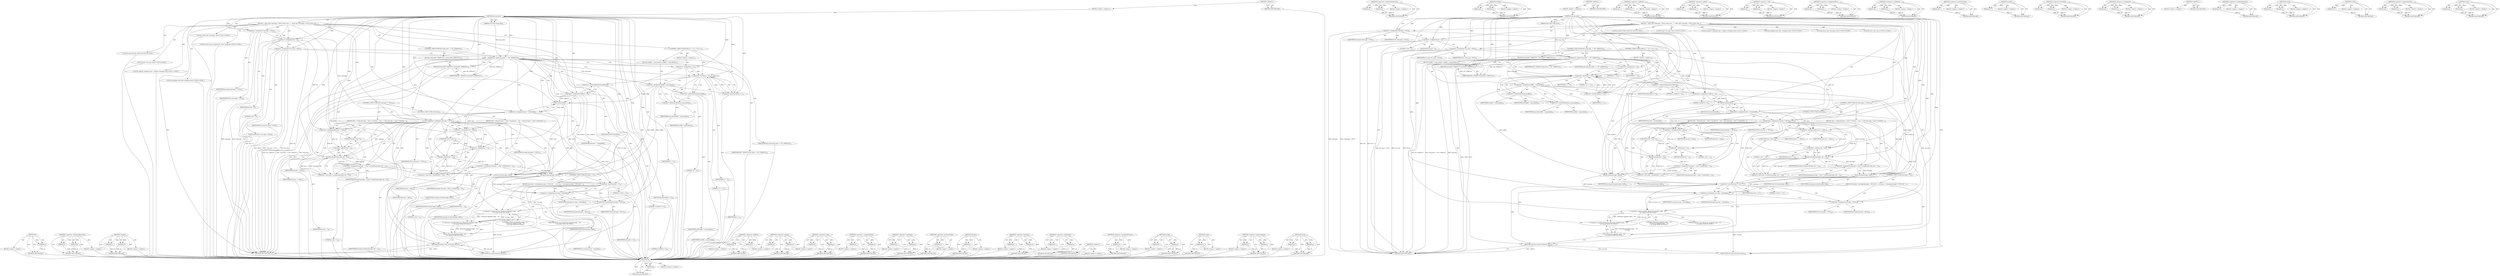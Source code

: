 digraph "strcat" {
vulnerable_210 [label=<(METHOD,D)>];
vulnerable_211 [label=<(PARAM,p1)>];
vulnerable_212 [label=<(BLOCK,&lt;empty&gt;,&lt;empty&gt;)>];
vulnerable_213 [label=<(METHOD_RETURN,ANY)>];
vulnerable_162 [label=<(METHOD,&lt;operator&gt;.indirectIndexAccess)>];
vulnerable_163 [label=<(PARAM,p1)>];
vulnerable_164 [label=<(PARAM,p2)>];
vulnerable_165 [label=<(BLOCK,&lt;empty&gt;,&lt;empty&gt;)>];
vulnerable_166 [label=<(METHOD_RETURN,ANY)>];
vulnerable_186 [label=<(METHOD,erealloc)>];
vulnerable_187 [label=<(PARAM,p1)>];
vulnerable_188 [label=<(PARAM,p2)>];
vulnerable_189 [label=<(BLOCK,&lt;empty&gt;,&lt;empty&gt;)>];
vulnerable_190 [label=<(METHOD_RETURN,ANY)>];
vulnerable_6 [label=<(METHOD,&lt;global&gt;)<SUB>1</SUB>>];
vulnerable_7 [label=<(BLOCK,&lt;empty&gt;,&lt;empty&gt;)<SUB>1</SUB>>];
vulnerable_8 [label=<(METHOD,enl_ipc_get)<SUB>1</SUB>>];
vulnerable_9 [label=<(PARAM,const char *msg_data)<SUB>1</SUB>>];
vulnerable_10 [label=<(BLOCK,{
 
 	static char *message = NULL;
	static unsi...,{
 
 	static char *message = NULL;
	static unsi...)<SUB>2</SUB>>];
vulnerable_11 [label="<(LOCAL,static char* message: char*)<SUB>4</SUB>>"];
vulnerable_12 [label=<(&lt;operator&gt;.assignment,*message = NULL)<SUB>4</SUB>>];
vulnerable_13 [label=<(IDENTIFIER,message,*message = NULL)<SUB>4</SUB>>];
vulnerable_14 [label=<(IDENTIFIER,NULL,*message = NULL)<SUB>4</SUB>>];
vulnerable_15 [label="<(LOCAL,static short unsigned len: short unsigned)<SUB>5</SUB>>"];
vulnerable_16 [label=<(&lt;operator&gt;.assignment,len = 0)<SUB>5</SUB>>];
vulnerable_17 [label=<(IDENTIFIER,len,len = 0)<SUB>5</SUB>>];
vulnerable_18 [label=<(LITERAL,0,len = 0)<SUB>5</SUB>>];
vulnerable_19 [label="<(LOCAL,char[13] buff: char[13])<SUB>6</SUB>>"];
vulnerable_20 [label="<(LOCAL,char* ret_msg: char*)<SUB>6</SUB>>"];
vulnerable_21 [label=<(&lt;operator&gt;.assignment,*ret_msg = NULL)<SUB>6</SUB>>];
vulnerable_22 [label=<(IDENTIFIER,ret_msg,*ret_msg = NULL)<SUB>6</SUB>>];
vulnerable_23 [label=<(IDENTIFIER,NULL,*ret_msg = NULL)<SUB>6</SUB>>];
vulnerable_24 [label="<(LOCAL,register unsigned char i: register unsigned char)<SUB>7</SUB>>"];
vulnerable_25 [label="<(LOCAL,unsigned char blen: unsigned char)<SUB>8</SUB>>"];
vulnerable_26 [label=<(CONTROL_STRUCTURE,IF,if (msg_data == IPC_TIMEOUT))<SUB>10</SUB>>];
vulnerable_27 [label=<(&lt;operator&gt;.equals,msg_data == IPC_TIMEOUT)<SUB>10</SUB>>];
vulnerable_28 [label=<(IDENTIFIER,msg_data,msg_data == IPC_TIMEOUT)<SUB>10</SUB>>];
vulnerable_29 [label=<(IDENTIFIER,IPC_TIMEOUT,msg_data == IPC_TIMEOUT)<SUB>10</SUB>>];
vulnerable_30 [label=<(BLOCK,{
		return(IPC_TIMEOUT);
	},{
		return(IPC_TIMEOUT);
	})<SUB>10</SUB>>];
vulnerable_31 [label=<(RETURN,return(IPC_TIMEOUT);,return(IPC_TIMEOUT);)<SUB>11</SUB>>];
vulnerable_32 [label=<(IDENTIFIER,IPC_TIMEOUT,return(IPC_TIMEOUT);)<SUB>11</SUB>>];
vulnerable_33 [label=<(CONTROL_STRUCTURE,FOR,for (i = 0;i &lt; 12;i++))<SUB>13</SUB>>];
vulnerable_34 [label=<(BLOCK,&lt;empty&gt;,&lt;empty&gt;)<SUB>13</SUB>>];
vulnerable_35 [label=<(&lt;operator&gt;.assignment,i = 0)<SUB>13</SUB>>];
vulnerable_36 [label=<(IDENTIFIER,i,i = 0)<SUB>13</SUB>>];
vulnerable_37 [label=<(LITERAL,0,i = 0)<SUB>13</SUB>>];
vulnerable_38 [label=<(&lt;operator&gt;.lessThan,i &lt; 12)<SUB>13</SUB>>];
vulnerable_39 [label=<(IDENTIFIER,i,i &lt; 12)<SUB>13</SUB>>];
vulnerable_40 [label=<(LITERAL,12,i &lt; 12)<SUB>13</SUB>>];
vulnerable_41 [label=<(&lt;operator&gt;.postIncrement,i++)<SUB>13</SUB>>];
vulnerable_42 [label=<(IDENTIFIER,i,i++)<SUB>13</SUB>>];
vulnerable_43 [label=<(BLOCK,{
		buff[i] = msg_data[i];
	},{
		buff[i] = msg_data[i];
	})<SUB>13</SUB>>];
vulnerable_44 [label=<(&lt;operator&gt;.assignment,buff[i] = msg_data[i])<SUB>14</SUB>>];
vulnerable_45 [label=<(&lt;operator&gt;.indirectIndexAccess,buff[i])<SUB>14</SUB>>];
vulnerable_46 [label=<(IDENTIFIER,buff,buff[i] = msg_data[i])<SUB>14</SUB>>];
vulnerable_47 [label=<(IDENTIFIER,i,buff[i] = msg_data[i])<SUB>14</SUB>>];
vulnerable_48 [label=<(&lt;operator&gt;.indirectIndexAccess,msg_data[i])<SUB>14</SUB>>];
vulnerable_49 [label=<(IDENTIFIER,msg_data,buff[i] = msg_data[i])<SUB>14</SUB>>];
vulnerable_50 [label=<(IDENTIFIER,i,buff[i] = msg_data[i])<SUB>14</SUB>>];
vulnerable_51 [label=<(&lt;operator&gt;.assignment,buff[12] = 0)<SUB>16</SUB>>];
vulnerable_52 [label=<(&lt;operator&gt;.indirectIndexAccess,buff[12])<SUB>16</SUB>>];
vulnerable_53 [label=<(IDENTIFIER,buff,buff[12] = 0)<SUB>16</SUB>>];
vulnerable_54 [label=<(LITERAL,12,buff[12] = 0)<SUB>16</SUB>>];
vulnerable_55 [label=<(LITERAL,0,buff[12] = 0)<SUB>16</SUB>>];
vulnerable_56 [label=<(&lt;operator&gt;.assignment,blen = strlen(buff))<SUB>17</SUB>>];
vulnerable_57 [label=<(IDENTIFIER,blen,blen = strlen(buff))<SUB>17</SUB>>];
vulnerable_58 [label=<(strlen,strlen(buff))<SUB>17</SUB>>];
vulnerable_59 [label=<(IDENTIFIER,buff,strlen(buff))<SUB>17</SUB>>];
vulnerable_60 [label=<(CONTROL_STRUCTURE,IF,if (message != NULL))<SUB>18</SUB>>];
vulnerable_61 [label=<(&lt;operator&gt;.notEquals,message != NULL)<SUB>18</SUB>>];
vulnerable_62 [label=<(IDENTIFIER,message,message != NULL)<SUB>18</SUB>>];
vulnerable_63 [label=<(IDENTIFIER,NULL,message != NULL)<SUB>18</SUB>>];
vulnerable_64 [label=<(BLOCK,{
		len += blen;
		message = (char *) erealloc(...,{
		len += blen;
		message = (char *) erealloc(...)<SUB>18</SUB>>];
vulnerable_65 [label=<(&lt;operator&gt;.assignmentPlus,len += blen)<SUB>19</SUB>>];
vulnerable_66 [label=<(IDENTIFIER,len,len += blen)<SUB>19</SUB>>];
vulnerable_67 [label=<(IDENTIFIER,blen,len += blen)<SUB>19</SUB>>];
vulnerable_68 [label=<(&lt;operator&gt;.assignment,message = (char *) erealloc(message, len + 1))<SUB>20</SUB>>];
vulnerable_69 [label=<(IDENTIFIER,message,message = (char *) erealloc(message, len + 1))<SUB>20</SUB>>];
vulnerable_70 [label=<(&lt;operator&gt;.cast,(char *) erealloc(message, len + 1))<SUB>20</SUB>>];
vulnerable_71 [label=<(UNKNOWN,char *,char *)<SUB>20</SUB>>];
vulnerable_72 [label=<(erealloc,erealloc(message, len + 1))<SUB>20</SUB>>];
vulnerable_73 [label=<(IDENTIFIER,message,erealloc(message, len + 1))<SUB>20</SUB>>];
vulnerable_74 [label=<(&lt;operator&gt;.addition,len + 1)<SUB>20</SUB>>];
vulnerable_75 [label=<(IDENTIFIER,len,len + 1)<SUB>20</SUB>>];
vulnerable_76 [label=<(LITERAL,1,len + 1)<SUB>20</SUB>>];
vulnerable_77 [label=<(strcat,strcat(message, buff))<SUB>21</SUB>>];
vulnerable_78 [label=<(IDENTIFIER,message,strcat(message, buff))<SUB>21</SUB>>];
vulnerable_79 [label=<(IDENTIFIER,buff,strcat(message, buff))<SUB>21</SUB>>];
vulnerable_80 [label=<(CONTROL_STRUCTURE,ELSE,else)<SUB>22</SUB>>];
vulnerable_81 [label=<(BLOCK,{
		len = blen;
		message = (char *) emalloc(le...,{
		len = blen;
		message = (char *) emalloc(le...)<SUB>22</SUB>>];
vulnerable_82 [label=<(&lt;operator&gt;.assignment,len = blen)<SUB>23</SUB>>];
vulnerable_83 [label=<(IDENTIFIER,len,len = blen)<SUB>23</SUB>>];
vulnerable_84 [label=<(IDENTIFIER,blen,len = blen)<SUB>23</SUB>>];
vulnerable_85 [label=<(&lt;operator&gt;.assignment,message = (char *) emalloc(len + 1))<SUB>24</SUB>>];
vulnerable_86 [label=<(IDENTIFIER,message,message = (char *) emalloc(len + 1))<SUB>24</SUB>>];
vulnerable_87 [label=<(&lt;operator&gt;.cast,(char *) emalloc(len + 1))<SUB>24</SUB>>];
vulnerable_88 [label=<(UNKNOWN,char *,char *)<SUB>24</SUB>>];
vulnerable_89 [label=<(emalloc,emalloc(len + 1))<SUB>24</SUB>>];
vulnerable_90 [label=<(&lt;operator&gt;.addition,len + 1)<SUB>24</SUB>>];
vulnerable_91 [label=<(IDENTIFIER,len,len + 1)<SUB>24</SUB>>];
vulnerable_92 [label=<(LITERAL,1,len + 1)<SUB>24</SUB>>];
vulnerable_93 [label=<(strcpy,strcpy(message, buff))<SUB>25</SUB>>];
vulnerable_94 [label=<(IDENTIFIER,message,strcpy(message, buff))<SUB>25</SUB>>];
vulnerable_95 [label=<(IDENTIFIER,buff,strcpy(message, buff))<SUB>25</SUB>>];
vulnerable_96 [label=<(CONTROL_STRUCTURE,IF,if (blen &lt; 12))<SUB>27</SUB>>];
vulnerable_97 [label=<(&lt;operator&gt;.lessThan,blen &lt; 12)<SUB>27</SUB>>];
vulnerable_98 [label=<(IDENTIFIER,blen,blen &lt; 12)<SUB>27</SUB>>];
vulnerable_99 [label=<(LITERAL,12,blen &lt; 12)<SUB>27</SUB>>];
vulnerable_100 [label=<(BLOCK,{
		ret_msg = message;
		message = NULL;
		D((&quot;...,{
		ret_msg = message;
		message = NULL;
		D((&quot;...)<SUB>27</SUB>>];
vulnerable_101 [label=<(&lt;operator&gt;.assignment,ret_msg = message)<SUB>28</SUB>>];
vulnerable_102 [label=<(IDENTIFIER,ret_msg,ret_msg = message)<SUB>28</SUB>>];
vulnerable_103 [label=<(IDENTIFIER,message,ret_msg = message)<SUB>28</SUB>>];
vulnerable_104 [label=<(&lt;operator&gt;.assignment,message = NULL)<SUB>29</SUB>>];
vulnerable_105 [label=<(IDENTIFIER,message,message = NULL)<SUB>29</SUB>>];
vulnerable_106 [label=<(IDENTIFIER,NULL,message = NULL)<SUB>29</SUB>>];
vulnerable_107 [label="<(D,D((&quot;Received complete reply:  \&quot;%s\&quot;\n&quot;, ret_msg)))<SUB>30</SUB>>"];
vulnerable_108 [label="<(&lt;operator&gt;.bracketedPrimary,(&quot;Received complete reply:  \&quot;%s\&quot;\n&quot;, ret_msg))<SUB>30</SUB>>"];
vulnerable_109 [label="<(&lt;operator&gt;.expressionList,&quot;Received complete reply:  \&quot;%s\&quot;\n&quot;, ret_msg)<SUB>30</SUB>>"];
vulnerable_110 [label="<(LITERAL,&quot;Received complete reply:  \&quot;%s\&quot;\n&quot;,&quot;Received complete reply:  \&quot;%s\&quot;\n&quot;, ret_msg)<SUB>30</SUB>>"];
vulnerable_111 [label="<(IDENTIFIER,ret_msg,&quot;Received complete reply:  \&quot;%s\&quot;\n&quot;, ret_msg)<SUB>30</SUB>>"];
vulnerable_112 [label=<(RETURN,return(ret_msg);,return(ret_msg);)<SUB>32</SUB>>];
vulnerable_113 [label=<(IDENTIFIER,ret_msg,return(ret_msg);)<SUB>32</SUB>>];
vulnerable_114 [label=<(METHOD_RETURN,char*)<SUB>1</SUB>>];
vulnerable_116 [label=<(METHOD_RETURN,ANY)<SUB>1</SUB>>];
vulnerable_191 [label=<(METHOD,&lt;operator&gt;.addition)>];
vulnerable_192 [label=<(PARAM,p1)>];
vulnerable_193 [label=<(PARAM,p2)>];
vulnerable_194 [label=<(BLOCK,&lt;empty&gt;,&lt;empty&gt;)>];
vulnerable_195 [label=<(METHOD_RETURN,ANY)>];
vulnerable_148 [label=<(METHOD,&lt;operator&gt;.equals)>];
vulnerable_149 [label=<(PARAM,p1)>];
vulnerable_150 [label=<(PARAM,p2)>];
vulnerable_151 [label=<(BLOCK,&lt;empty&gt;,&lt;empty&gt;)>];
vulnerable_152 [label=<(METHOD_RETURN,ANY)>];
vulnerable_181 [label=<(METHOD,&lt;operator&gt;.cast)>];
vulnerable_182 [label=<(PARAM,p1)>];
vulnerable_183 [label=<(PARAM,p2)>];
vulnerable_184 [label=<(BLOCK,&lt;empty&gt;,&lt;empty&gt;)>];
vulnerable_185 [label=<(METHOD_RETURN,ANY)>];
vulnerable_176 [label=<(METHOD,&lt;operator&gt;.assignmentPlus)>];
vulnerable_177 [label=<(PARAM,p1)>];
vulnerable_178 [label=<(PARAM,p2)>];
vulnerable_179 [label=<(BLOCK,&lt;empty&gt;,&lt;empty&gt;)>];
vulnerable_180 [label=<(METHOD_RETURN,ANY)>];
vulnerable_171 [label=<(METHOD,&lt;operator&gt;.notEquals)>];
vulnerable_172 [label=<(PARAM,p1)>];
vulnerable_173 [label=<(PARAM,p2)>];
vulnerable_174 [label=<(BLOCK,&lt;empty&gt;,&lt;empty&gt;)>];
vulnerable_175 [label=<(METHOD_RETURN,ANY)>];
vulnerable_158 [label=<(METHOD,&lt;operator&gt;.postIncrement)>];
vulnerable_159 [label=<(PARAM,p1)>];
vulnerable_160 [label=<(BLOCK,&lt;empty&gt;,&lt;empty&gt;)>];
vulnerable_161 [label=<(METHOD_RETURN,ANY)>];
vulnerable_201 [label=<(METHOD,emalloc)>];
vulnerable_202 [label=<(PARAM,p1)>];
vulnerable_203 [label=<(BLOCK,&lt;empty&gt;,&lt;empty&gt;)>];
vulnerable_204 [label=<(METHOD_RETURN,ANY)>];
vulnerable_153 [label=<(METHOD,&lt;operator&gt;.lessThan)>];
vulnerable_154 [label=<(PARAM,p1)>];
vulnerable_155 [label=<(PARAM,p2)>];
vulnerable_156 [label=<(BLOCK,&lt;empty&gt;,&lt;empty&gt;)>];
vulnerable_157 [label=<(METHOD_RETURN,ANY)>];
vulnerable_143 [label=<(METHOD,&lt;operator&gt;.assignment)>];
vulnerable_144 [label=<(PARAM,p1)>];
vulnerable_145 [label=<(PARAM,p2)>];
vulnerable_146 [label=<(BLOCK,&lt;empty&gt;,&lt;empty&gt;)>];
vulnerable_147 [label=<(METHOD_RETURN,ANY)>];
vulnerable_137 [label=<(METHOD,&lt;global&gt;)<SUB>1</SUB>>];
vulnerable_138 [label=<(BLOCK,&lt;empty&gt;,&lt;empty&gt;)>];
vulnerable_139 [label=<(METHOD_RETURN,ANY)>];
vulnerable_214 [label=<(METHOD,&lt;operator&gt;.bracketedPrimary)>];
vulnerable_215 [label=<(PARAM,p1)>];
vulnerable_216 [label=<(BLOCK,&lt;empty&gt;,&lt;empty&gt;)>];
vulnerable_217 [label=<(METHOD_RETURN,ANY)>];
vulnerable_205 [label=<(METHOD,strcpy)>];
vulnerable_206 [label=<(PARAM,p1)>];
vulnerable_207 [label=<(PARAM,p2)>];
vulnerable_208 [label=<(BLOCK,&lt;empty&gt;,&lt;empty&gt;)>];
vulnerable_209 [label=<(METHOD_RETURN,ANY)>];
vulnerable_167 [label=<(METHOD,strlen)>];
vulnerable_168 [label=<(PARAM,p1)>];
vulnerable_169 [label=<(BLOCK,&lt;empty&gt;,&lt;empty&gt;)>];
vulnerable_170 [label=<(METHOD_RETURN,ANY)>];
vulnerable_218 [label=<(METHOD,&lt;operator&gt;.expressionList)>];
vulnerable_219 [label=<(PARAM,p1)>];
vulnerable_220 [label=<(PARAM,p2)>];
vulnerable_221 [label=<(BLOCK,&lt;empty&gt;,&lt;empty&gt;)>];
vulnerable_222 [label=<(METHOD_RETURN,ANY)>];
vulnerable_196 [label=<(METHOD,strcat)>];
vulnerable_197 [label=<(PARAM,p1)>];
vulnerable_198 [label=<(PARAM,p2)>];
vulnerable_199 [label=<(BLOCK,&lt;empty&gt;,&lt;empty&gt;)>];
vulnerable_200 [label=<(METHOD_RETURN,ANY)>];
fixed_210 [label=<(METHOD,D)>];
fixed_211 [label=<(PARAM,p1)>];
fixed_212 [label=<(BLOCK,&lt;empty&gt;,&lt;empty&gt;)>];
fixed_213 [label=<(METHOD_RETURN,ANY)>];
fixed_162 [label=<(METHOD,&lt;operator&gt;.indirectIndexAccess)>];
fixed_163 [label=<(PARAM,p1)>];
fixed_164 [label=<(PARAM,p2)>];
fixed_165 [label=<(BLOCK,&lt;empty&gt;,&lt;empty&gt;)>];
fixed_166 [label=<(METHOD_RETURN,ANY)>];
fixed_186 [label=<(METHOD,erealloc)>];
fixed_187 [label=<(PARAM,p1)>];
fixed_188 [label=<(PARAM,p2)>];
fixed_189 [label=<(BLOCK,&lt;empty&gt;,&lt;empty&gt;)>];
fixed_190 [label=<(METHOD_RETURN,ANY)>];
fixed_6 [label=<(METHOD,&lt;global&gt;)<SUB>1</SUB>>];
fixed_7 [label=<(BLOCK,&lt;empty&gt;,&lt;empty&gt;)<SUB>1</SUB>>];
fixed_8 [label=<(METHOD,enl_ipc_get)<SUB>1</SUB>>];
fixed_9 [label=<(PARAM,const char *msg_data)<SUB>1</SUB>>];
fixed_10 [label=<(BLOCK,{
 
 	static char *message = NULL;
	static size...,{
 
 	static char *message = NULL;
	static size...)<SUB>2</SUB>>];
fixed_11 [label="<(LOCAL,static char* message: char*)<SUB>4</SUB>>"];
fixed_12 [label=<(&lt;operator&gt;.assignment,*message = NULL)<SUB>4</SUB>>];
fixed_13 [label=<(IDENTIFIER,message,*message = NULL)<SUB>4</SUB>>];
fixed_14 [label=<(IDENTIFIER,NULL,*message = NULL)<SUB>4</SUB>>];
fixed_15 [label="<(LOCAL,size_t len: size_t)<SUB>5</SUB>>"];
fixed_16 [label=<(&lt;operator&gt;.assignment,len = 0)<SUB>5</SUB>>];
fixed_17 [label=<(IDENTIFIER,len,len = 0)<SUB>5</SUB>>];
fixed_18 [label=<(LITERAL,0,len = 0)<SUB>5</SUB>>];
fixed_19 [label="<(LOCAL,char[13] buff: char[13])<SUB>6</SUB>>"];
fixed_20 [label="<(LOCAL,char* ret_msg: char*)<SUB>6</SUB>>"];
fixed_21 [label=<(&lt;operator&gt;.assignment,*ret_msg = NULL)<SUB>6</SUB>>];
fixed_22 [label=<(IDENTIFIER,ret_msg,*ret_msg = NULL)<SUB>6</SUB>>];
fixed_23 [label=<(IDENTIFIER,NULL,*ret_msg = NULL)<SUB>6</SUB>>];
fixed_24 [label="<(LOCAL,register unsigned char i: register unsigned char)<SUB>7</SUB>>"];
fixed_25 [label="<(LOCAL,unsigned char blen: unsigned char)<SUB>8</SUB>>"];
fixed_26 [label=<(CONTROL_STRUCTURE,IF,if (msg_data == IPC_TIMEOUT))<SUB>10</SUB>>];
fixed_27 [label=<(&lt;operator&gt;.equals,msg_data == IPC_TIMEOUT)<SUB>10</SUB>>];
fixed_28 [label=<(IDENTIFIER,msg_data,msg_data == IPC_TIMEOUT)<SUB>10</SUB>>];
fixed_29 [label=<(IDENTIFIER,IPC_TIMEOUT,msg_data == IPC_TIMEOUT)<SUB>10</SUB>>];
fixed_30 [label=<(BLOCK,{
		return(IPC_TIMEOUT);
	},{
		return(IPC_TIMEOUT);
	})<SUB>10</SUB>>];
fixed_31 [label=<(RETURN,return(IPC_TIMEOUT);,return(IPC_TIMEOUT);)<SUB>11</SUB>>];
fixed_32 [label=<(IDENTIFIER,IPC_TIMEOUT,return(IPC_TIMEOUT);)<SUB>11</SUB>>];
fixed_33 [label=<(CONTROL_STRUCTURE,FOR,for (i = 0;i &lt; 12;i++))<SUB>13</SUB>>];
fixed_34 [label=<(BLOCK,&lt;empty&gt;,&lt;empty&gt;)<SUB>13</SUB>>];
fixed_35 [label=<(&lt;operator&gt;.assignment,i = 0)<SUB>13</SUB>>];
fixed_36 [label=<(IDENTIFIER,i,i = 0)<SUB>13</SUB>>];
fixed_37 [label=<(LITERAL,0,i = 0)<SUB>13</SUB>>];
fixed_38 [label=<(&lt;operator&gt;.lessThan,i &lt; 12)<SUB>13</SUB>>];
fixed_39 [label=<(IDENTIFIER,i,i &lt; 12)<SUB>13</SUB>>];
fixed_40 [label=<(LITERAL,12,i &lt; 12)<SUB>13</SUB>>];
fixed_41 [label=<(&lt;operator&gt;.postIncrement,i++)<SUB>13</SUB>>];
fixed_42 [label=<(IDENTIFIER,i,i++)<SUB>13</SUB>>];
fixed_43 [label=<(BLOCK,{
		buff[i] = msg_data[i];
	},{
		buff[i] = msg_data[i];
	})<SUB>13</SUB>>];
fixed_44 [label=<(&lt;operator&gt;.assignment,buff[i] = msg_data[i])<SUB>14</SUB>>];
fixed_45 [label=<(&lt;operator&gt;.indirectIndexAccess,buff[i])<SUB>14</SUB>>];
fixed_46 [label=<(IDENTIFIER,buff,buff[i] = msg_data[i])<SUB>14</SUB>>];
fixed_47 [label=<(IDENTIFIER,i,buff[i] = msg_data[i])<SUB>14</SUB>>];
fixed_48 [label=<(&lt;operator&gt;.indirectIndexAccess,msg_data[i])<SUB>14</SUB>>];
fixed_49 [label=<(IDENTIFIER,msg_data,buff[i] = msg_data[i])<SUB>14</SUB>>];
fixed_50 [label=<(IDENTIFIER,i,buff[i] = msg_data[i])<SUB>14</SUB>>];
fixed_51 [label=<(&lt;operator&gt;.assignment,buff[12] = 0)<SUB>16</SUB>>];
fixed_52 [label=<(&lt;operator&gt;.indirectIndexAccess,buff[12])<SUB>16</SUB>>];
fixed_53 [label=<(IDENTIFIER,buff,buff[12] = 0)<SUB>16</SUB>>];
fixed_54 [label=<(LITERAL,12,buff[12] = 0)<SUB>16</SUB>>];
fixed_55 [label=<(LITERAL,0,buff[12] = 0)<SUB>16</SUB>>];
fixed_56 [label=<(&lt;operator&gt;.assignment,blen = strlen(buff))<SUB>17</SUB>>];
fixed_57 [label=<(IDENTIFIER,blen,blen = strlen(buff))<SUB>17</SUB>>];
fixed_58 [label=<(strlen,strlen(buff))<SUB>17</SUB>>];
fixed_59 [label=<(IDENTIFIER,buff,strlen(buff))<SUB>17</SUB>>];
fixed_60 [label=<(CONTROL_STRUCTURE,IF,if (message != NULL))<SUB>18</SUB>>];
fixed_61 [label=<(&lt;operator&gt;.notEquals,message != NULL)<SUB>18</SUB>>];
fixed_62 [label=<(IDENTIFIER,message,message != NULL)<SUB>18</SUB>>];
fixed_63 [label=<(IDENTIFIER,NULL,message != NULL)<SUB>18</SUB>>];
fixed_64 [label=<(BLOCK,{
		len += blen;
		message = (char *) erealloc(...,{
		len += blen;
		message = (char *) erealloc(...)<SUB>18</SUB>>];
fixed_65 [label=<(&lt;operator&gt;.assignmentPlus,len += blen)<SUB>19</SUB>>];
fixed_66 [label=<(IDENTIFIER,len,len += blen)<SUB>19</SUB>>];
fixed_67 [label=<(IDENTIFIER,blen,len += blen)<SUB>19</SUB>>];
fixed_68 [label=<(&lt;operator&gt;.assignment,message = (char *) erealloc(message, len + 1))<SUB>20</SUB>>];
fixed_69 [label=<(IDENTIFIER,message,message = (char *) erealloc(message, len + 1))<SUB>20</SUB>>];
fixed_70 [label=<(&lt;operator&gt;.cast,(char *) erealloc(message, len + 1))<SUB>20</SUB>>];
fixed_71 [label=<(UNKNOWN,char *,char *)<SUB>20</SUB>>];
fixed_72 [label=<(erealloc,erealloc(message, len + 1))<SUB>20</SUB>>];
fixed_73 [label=<(IDENTIFIER,message,erealloc(message, len + 1))<SUB>20</SUB>>];
fixed_74 [label=<(&lt;operator&gt;.addition,len + 1)<SUB>20</SUB>>];
fixed_75 [label=<(IDENTIFIER,len,len + 1)<SUB>20</SUB>>];
fixed_76 [label=<(LITERAL,1,len + 1)<SUB>20</SUB>>];
fixed_77 [label=<(strcat,strcat(message, buff))<SUB>21</SUB>>];
fixed_78 [label=<(IDENTIFIER,message,strcat(message, buff))<SUB>21</SUB>>];
fixed_79 [label=<(IDENTIFIER,buff,strcat(message, buff))<SUB>21</SUB>>];
fixed_80 [label=<(CONTROL_STRUCTURE,ELSE,else)<SUB>22</SUB>>];
fixed_81 [label=<(BLOCK,{
		len = blen;
		message = (char *) emalloc(le...,{
		len = blen;
		message = (char *) emalloc(le...)<SUB>22</SUB>>];
fixed_82 [label=<(&lt;operator&gt;.assignment,len = blen)<SUB>23</SUB>>];
fixed_83 [label=<(IDENTIFIER,len,len = blen)<SUB>23</SUB>>];
fixed_84 [label=<(IDENTIFIER,blen,len = blen)<SUB>23</SUB>>];
fixed_85 [label=<(&lt;operator&gt;.assignment,message = (char *) emalloc(len + 1))<SUB>24</SUB>>];
fixed_86 [label=<(IDENTIFIER,message,message = (char *) emalloc(len + 1))<SUB>24</SUB>>];
fixed_87 [label=<(&lt;operator&gt;.cast,(char *) emalloc(len + 1))<SUB>24</SUB>>];
fixed_88 [label=<(UNKNOWN,char *,char *)<SUB>24</SUB>>];
fixed_89 [label=<(emalloc,emalloc(len + 1))<SUB>24</SUB>>];
fixed_90 [label=<(&lt;operator&gt;.addition,len + 1)<SUB>24</SUB>>];
fixed_91 [label=<(IDENTIFIER,len,len + 1)<SUB>24</SUB>>];
fixed_92 [label=<(LITERAL,1,len + 1)<SUB>24</SUB>>];
fixed_93 [label=<(strcpy,strcpy(message, buff))<SUB>25</SUB>>];
fixed_94 [label=<(IDENTIFIER,message,strcpy(message, buff))<SUB>25</SUB>>];
fixed_95 [label=<(IDENTIFIER,buff,strcpy(message, buff))<SUB>25</SUB>>];
fixed_96 [label=<(CONTROL_STRUCTURE,IF,if (blen &lt; 12))<SUB>27</SUB>>];
fixed_97 [label=<(&lt;operator&gt;.lessThan,blen &lt; 12)<SUB>27</SUB>>];
fixed_98 [label=<(IDENTIFIER,blen,blen &lt; 12)<SUB>27</SUB>>];
fixed_99 [label=<(LITERAL,12,blen &lt; 12)<SUB>27</SUB>>];
fixed_100 [label=<(BLOCK,{
		ret_msg = message;
		message = NULL;
		D((&quot;...,{
		ret_msg = message;
		message = NULL;
		D((&quot;...)<SUB>27</SUB>>];
fixed_101 [label=<(&lt;operator&gt;.assignment,ret_msg = message)<SUB>28</SUB>>];
fixed_102 [label=<(IDENTIFIER,ret_msg,ret_msg = message)<SUB>28</SUB>>];
fixed_103 [label=<(IDENTIFIER,message,ret_msg = message)<SUB>28</SUB>>];
fixed_104 [label=<(&lt;operator&gt;.assignment,message = NULL)<SUB>29</SUB>>];
fixed_105 [label=<(IDENTIFIER,message,message = NULL)<SUB>29</SUB>>];
fixed_106 [label=<(IDENTIFIER,NULL,message = NULL)<SUB>29</SUB>>];
fixed_107 [label="<(D,D((&quot;Received complete reply:  \&quot;%s\&quot;\n&quot;, ret_msg)))<SUB>30</SUB>>"];
fixed_108 [label="<(&lt;operator&gt;.bracketedPrimary,(&quot;Received complete reply:  \&quot;%s\&quot;\n&quot;, ret_msg))<SUB>30</SUB>>"];
fixed_109 [label="<(&lt;operator&gt;.expressionList,&quot;Received complete reply:  \&quot;%s\&quot;\n&quot;, ret_msg)<SUB>30</SUB>>"];
fixed_110 [label="<(LITERAL,&quot;Received complete reply:  \&quot;%s\&quot;\n&quot;,&quot;Received complete reply:  \&quot;%s\&quot;\n&quot;, ret_msg)<SUB>30</SUB>>"];
fixed_111 [label="<(IDENTIFIER,ret_msg,&quot;Received complete reply:  \&quot;%s\&quot;\n&quot;, ret_msg)<SUB>30</SUB>>"];
fixed_112 [label=<(RETURN,return(ret_msg);,return(ret_msg);)<SUB>32</SUB>>];
fixed_113 [label=<(IDENTIFIER,ret_msg,return(ret_msg);)<SUB>32</SUB>>];
fixed_114 [label=<(METHOD_RETURN,char*)<SUB>1</SUB>>];
fixed_116 [label=<(METHOD_RETURN,ANY)<SUB>1</SUB>>];
fixed_191 [label=<(METHOD,&lt;operator&gt;.addition)>];
fixed_192 [label=<(PARAM,p1)>];
fixed_193 [label=<(PARAM,p2)>];
fixed_194 [label=<(BLOCK,&lt;empty&gt;,&lt;empty&gt;)>];
fixed_195 [label=<(METHOD_RETURN,ANY)>];
fixed_148 [label=<(METHOD,&lt;operator&gt;.equals)>];
fixed_149 [label=<(PARAM,p1)>];
fixed_150 [label=<(PARAM,p2)>];
fixed_151 [label=<(BLOCK,&lt;empty&gt;,&lt;empty&gt;)>];
fixed_152 [label=<(METHOD_RETURN,ANY)>];
fixed_181 [label=<(METHOD,&lt;operator&gt;.cast)>];
fixed_182 [label=<(PARAM,p1)>];
fixed_183 [label=<(PARAM,p2)>];
fixed_184 [label=<(BLOCK,&lt;empty&gt;,&lt;empty&gt;)>];
fixed_185 [label=<(METHOD_RETURN,ANY)>];
fixed_176 [label=<(METHOD,&lt;operator&gt;.assignmentPlus)>];
fixed_177 [label=<(PARAM,p1)>];
fixed_178 [label=<(PARAM,p2)>];
fixed_179 [label=<(BLOCK,&lt;empty&gt;,&lt;empty&gt;)>];
fixed_180 [label=<(METHOD_RETURN,ANY)>];
fixed_171 [label=<(METHOD,&lt;operator&gt;.notEquals)>];
fixed_172 [label=<(PARAM,p1)>];
fixed_173 [label=<(PARAM,p2)>];
fixed_174 [label=<(BLOCK,&lt;empty&gt;,&lt;empty&gt;)>];
fixed_175 [label=<(METHOD_RETURN,ANY)>];
fixed_158 [label=<(METHOD,&lt;operator&gt;.postIncrement)>];
fixed_159 [label=<(PARAM,p1)>];
fixed_160 [label=<(BLOCK,&lt;empty&gt;,&lt;empty&gt;)>];
fixed_161 [label=<(METHOD_RETURN,ANY)>];
fixed_201 [label=<(METHOD,emalloc)>];
fixed_202 [label=<(PARAM,p1)>];
fixed_203 [label=<(BLOCK,&lt;empty&gt;,&lt;empty&gt;)>];
fixed_204 [label=<(METHOD_RETURN,ANY)>];
fixed_153 [label=<(METHOD,&lt;operator&gt;.lessThan)>];
fixed_154 [label=<(PARAM,p1)>];
fixed_155 [label=<(PARAM,p2)>];
fixed_156 [label=<(BLOCK,&lt;empty&gt;,&lt;empty&gt;)>];
fixed_157 [label=<(METHOD_RETURN,ANY)>];
fixed_143 [label=<(METHOD,&lt;operator&gt;.assignment)>];
fixed_144 [label=<(PARAM,p1)>];
fixed_145 [label=<(PARAM,p2)>];
fixed_146 [label=<(BLOCK,&lt;empty&gt;,&lt;empty&gt;)>];
fixed_147 [label=<(METHOD_RETURN,ANY)>];
fixed_137 [label=<(METHOD,&lt;global&gt;)<SUB>1</SUB>>];
fixed_138 [label=<(BLOCK,&lt;empty&gt;,&lt;empty&gt;)>];
fixed_139 [label=<(METHOD_RETURN,ANY)>];
fixed_214 [label=<(METHOD,&lt;operator&gt;.bracketedPrimary)>];
fixed_215 [label=<(PARAM,p1)>];
fixed_216 [label=<(BLOCK,&lt;empty&gt;,&lt;empty&gt;)>];
fixed_217 [label=<(METHOD_RETURN,ANY)>];
fixed_205 [label=<(METHOD,strcpy)>];
fixed_206 [label=<(PARAM,p1)>];
fixed_207 [label=<(PARAM,p2)>];
fixed_208 [label=<(BLOCK,&lt;empty&gt;,&lt;empty&gt;)>];
fixed_209 [label=<(METHOD_RETURN,ANY)>];
fixed_167 [label=<(METHOD,strlen)>];
fixed_168 [label=<(PARAM,p1)>];
fixed_169 [label=<(BLOCK,&lt;empty&gt;,&lt;empty&gt;)>];
fixed_170 [label=<(METHOD_RETURN,ANY)>];
fixed_218 [label=<(METHOD,&lt;operator&gt;.expressionList)>];
fixed_219 [label=<(PARAM,p1)>];
fixed_220 [label=<(PARAM,p2)>];
fixed_221 [label=<(BLOCK,&lt;empty&gt;,&lt;empty&gt;)>];
fixed_222 [label=<(METHOD_RETURN,ANY)>];
fixed_196 [label=<(METHOD,strcat)>];
fixed_197 [label=<(PARAM,p1)>];
fixed_198 [label=<(PARAM,p2)>];
fixed_199 [label=<(BLOCK,&lt;empty&gt;,&lt;empty&gt;)>];
fixed_200 [label=<(METHOD_RETURN,ANY)>];
vulnerable_210 -> vulnerable_211  [key=0, label="AST: "];
vulnerable_210 -> vulnerable_211  [key=1, label="DDG: "];
vulnerable_210 -> vulnerable_212  [key=0, label="AST: "];
vulnerable_210 -> vulnerable_213  [key=0, label="AST: "];
vulnerable_210 -> vulnerable_213  [key=1, label="CFG: "];
vulnerable_211 -> vulnerable_213  [key=0, label="DDG: p1"];
vulnerable_212 -> fixed_210  [key=0];
vulnerable_213 -> fixed_210  [key=0];
vulnerable_162 -> vulnerable_163  [key=0, label="AST: "];
vulnerable_162 -> vulnerable_163  [key=1, label="DDG: "];
vulnerable_162 -> vulnerable_165  [key=0, label="AST: "];
vulnerable_162 -> vulnerable_164  [key=0, label="AST: "];
vulnerable_162 -> vulnerable_164  [key=1, label="DDG: "];
vulnerable_162 -> vulnerable_166  [key=0, label="AST: "];
vulnerable_162 -> vulnerable_166  [key=1, label="CFG: "];
vulnerable_163 -> vulnerable_166  [key=0, label="DDG: p1"];
vulnerable_164 -> vulnerable_166  [key=0, label="DDG: p2"];
vulnerable_165 -> fixed_210  [key=0];
vulnerable_166 -> fixed_210  [key=0];
vulnerable_186 -> vulnerable_187  [key=0, label="AST: "];
vulnerable_186 -> vulnerable_187  [key=1, label="DDG: "];
vulnerable_186 -> vulnerable_189  [key=0, label="AST: "];
vulnerable_186 -> vulnerable_188  [key=0, label="AST: "];
vulnerable_186 -> vulnerable_188  [key=1, label="DDG: "];
vulnerable_186 -> vulnerable_190  [key=0, label="AST: "];
vulnerable_186 -> vulnerable_190  [key=1, label="CFG: "];
vulnerable_187 -> vulnerable_190  [key=0, label="DDG: p1"];
vulnerable_188 -> vulnerable_190  [key=0, label="DDG: p2"];
vulnerable_189 -> fixed_210  [key=0];
vulnerable_190 -> fixed_210  [key=0];
vulnerable_6 -> vulnerable_7  [key=0, label="AST: "];
vulnerable_6 -> vulnerable_116  [key=0, label="AST: "];
vulnerable_6 -> vulnerable_116  [key=1, label="CFG: "];
vulnerable_7 -> vulnerable_8  [key=0, label="AST: "];
vulnerable_8 -> vulnerable_9  [key=0, label="AST: "];
vulnerable_8 -> vulnerable_9  [key=1, label="DDG: "];
vulnerable_8 -> vulnerable_10  [key=0, label="AST: "];
vulnerable_8 -> vulnerable_114  [key=0, label="AST: "];
vulnerable_8 -> vulnerable_12  [key=0, label="CFG: "];
vulnerable_8 -> vulnerable_12  [key=1, label="DDG: "];
vulnerable_8 -> vulnerable_16  [key=0, label="DDG: "];
vulnerable_8 -> vulnerable_21  [key=0, label="DDG: "];
vulnerable_8 -> vulnerable_51  [key=0, label="DDG: "];
vulnerable_8 -> vulnerable_113  [key=0, label="DDG: "];
vulnerable_8 -> vulnerable_27  [key=0, label="DDG: "];
vulnerable_8 -> vulnerable_35  [key=0, label="DDG: "];
vulnerable_8 -> vulnerable_38  [key=0, label="DDG: "];
vulnerable_8 -> vulnerable_41  [key=0, label="DDG: "];
vulnerable_8 -> vulnerable_58  [key=0, label="DDG: "];
vulnerable_8 -> vulnerable_61  [key=0, label="DDG: "];
vulnerable_8 -> vulnerable_65  [key=0, label="DDG: "];
vulnerable_8 -> vulnerable_97  [key=0, label="DDG: "];
vulnerable_8 -> vulnerable_101  [key=0, label="DDG: "];
vulnerable_8 -> vulnerable_104  [key=0, label="DDG: "];
vulnerable_8 -> vulnerable_32  [key=0, label="DDG: "];
vulnerable_8 -> vulnerable_77  [key=0, label="DDG: "];
vulnerable_8 -> vulnerable_82  [key=0, label="DDG: "];
vulnerable_8 -> vulnerable_93  [key=0, label="DDG: "];
vulnerable_8 -> vulnerable_72  [key=0, label="DDG: "];
vulnerable_8 -> vulnerable_109  [key=0, label="DDG: "];
vulnerable_8 -> vulnerable_74  [key=0, label="DDG: "];
vulnerable_8 -> vulnerable_89  [key=0, label="DDG: "];
vulnerable_8 -> vulnerable_90  [key=0, label="DDG: "];
vulnerable_9 -> vulnerable_27  [key=0, label="DDG: msg_data"];
vulnerable_10 -> vulnerable_11  [key=0, label="AST: "];
vulnerable_10 -> vulnerable_12  [key=0, label="AST: "];
vulnerable_10 -> vulnerable_15  [key=0, label="AST: "];
vulnerable_10 -> vulnerable_16  [key=0, label="AST: "];
vulnerable_10 -> vulnerable_19  [key=0, label="AST: "];
vulnerable_10 -> vulnerable_20  [key=0, label="AST: "];
vulnerable_10 -> vulnerable_21  [key=0, label="AST: "];
vulnerable_10 -> vulnerable_24  [key=0, label="AST: "];
vulnerable_10 -> vulnerable_25  [key=0, label="AST: "];
vulnerable_10 -> vulnerable_26  [key=0, label="AST: "];
vulnerable_10 -> vulnerable_33  [key=0, label="AST: "];
vulnerable_10 -> vulnerable_51  [key=0, label="AST: "];
vulnerable_10 -> vulnerable_56  [key=0, label="AST: "];
vulnerable_10 -> vulnerable_60  [key=0, label="AST: "];
vulnerable_10 -> vulnerable_96  [key=0, label="AST: "];
vulnerable_10 -> vulnerable_112  [key=0, label="AST: "];
vulnerable_11 -> fixed_210  [key=0];
vulnerable_12 -> vulnerable_13  [key=0, label="AST: "];
vulnerable_12 -> vulnerable_14  [key=0, label="AST: "];
vulnerable_12 -> vulnerable_16  [key=0, label="CFG: "];
vulnerable_12 -> vulnerable_114  [key=0, label="DDG: message"];
vulnerable_12 -> vulnerable_114  [key=1, label="DDG: *message = NULL"];
vulnerable_12 -> vulnerable_61  [key=0, label="DDG: message"];
vulnerable_13 -> fixed_210  [key=0];
vulnerable_14 -> fixed_210  [key=0];
vulnerable_15 -> fixed_210  [key=0];
vulnerable_16 -> vulnerable_17  [key=0, label="AST: "];
vulnerable_16 -> vulnerable_18  [key=0, label="AST: "];
vulnerable_16 -> vulnerable_21  [key=0, label="CFG: "];
vulnerable_16 -> vulnerable_114  [key=0, label="DDG: len"];
vulnerable_16 -> vulnerable_114  [key=1, label="DDG: len = 0"];
vulnerable_16 -> vulnerable_65  [key=0, label="DDG: len"];
vulnerable_17 -> fixed_210  [key=0];
vulnerable_18 -> fixed_210  [key=0];
vulnerable_19 -> fixed_210  [key=0];
vulnerable_20 -> fixed_210  [key=0];
vulnerable_21 -> vulnerable_22  [key=0, label="AST: "];
vulnerable_21 -> vulnerable_23  [key=0, label="AST: "];
vulnerable_21 -> vulnerable_27  [key=0, label="CFG: "];
vulnerable_21 -> vulnerable_114  [key=0, label="DDG: ret_msg"];
vulnerable_21 -> vulnerable_114  [key=1, label="DDG: NULL"];
vulnerable_21 -> vulnerable_114  [key=2, label="DDG: *ret_msg = NULL"];
vulnerable_21 -> vulnerable_113  [key=0, label="DDG: ret_msg"];
vulnerable_22 -> fixed_210  [key=0];
vulnerable_23 -> fixed_210  [key=0];
vulnerable_24 -> fixed_210  [key=0];
vulnerable_25 -> fixed_210  [key=0];
vulnerable_26 -> vulnerable_27  [key=0, label="AST: "];
vulnerable_26 -> vulnerable_30  [key=0, label="AST: "];
vulnerable_27 -> vulnerable_28  [key=0, label="AST: "];
vulnerable_27 -> vulnerable_29  [key=0, label="AST: "];
vulnerable_27 -> vulnerable_31  [key=0, label="CFG: "];
vulnerable_27 -> vulnerable_31  [key=1, label="CDG: "];
vulnerable_27 -> vulnerable_35  [key=0, label="CFG: "];
vulnerable_27 -> vulnerable_35  [key=1, label="CDG: "];
vulnerable_27 -> vulnerable_114  [key=0, label="DDG: msg_data"];
vulnerable_27 -> vulnerable_114  [key=1, label="DDG: IPC_TIMEOUT"];
vulnerable_27 -> vulnerable_114  [key=2, label="DDG: msg_data == IPC_TIMEOUT"];
vulnerable_27 -> vulnerable_44  [key=0, label="DDG: msg_data"];
vulnerable_27 -> vulnerable_32  [key=0, label="DDG: IPC_TIMEOUT"];
vulnerable_27 -> vulnerable_51  [key=0, label="CDG: "];
vulnerable_27 -> vulnerable_52  [key=0, label="CDG: "];
vulnerable_27 -> vulnerable_38  [key=0, label="CDG: "];
vulnerable_27 -> vulnerable_56  [key=0, label="CDG: "];
vulnerable_27 -> vulnerable_97  [key=0, label="CDG: "];
vulnerable_27 -> vulnerable_112  [key=0, label="CDG: "];
vulnerable_27 -> vulnerable_58  [key=0, label="CDG: "];
vulnerable_27 -> vulnerable_61  [key=0, label="CDG: "];
vulnerable_28 -> fixed_210  [key=0];
vulnerable_29 -> fixed_210  [key=0];
vulnerable_30 -> vulnerable_31  [key=0, label="AST: "];
vulnerable_31 -> vulnerable_32  [key=0, label="AST: "];
vulnerable_31 -> vulnerable_114  [key=0, label="CFG: "];
vulnerable_31 -> vulnerable_114  [key=1, label="DDG: &lt;RET&gt;"];
vulnerable_32 -> vulnerable_31  [key=0, label="DDG: IPC_TIMEOUT"];
vulnerable_33 -> vulnerable_34  [key=0, label="AST: "];
vulnerable_33 -> vulnerable_38  [key=0, label="AST: "];
vulnerable_33 -> vulnerable_41  [key=0, label="AST: "];
vulnerable_33 -> vulnerable_43  [key=0, label="AST: "];
vulnerable_34 -> vulnerable_35  [key=0, label="AST: "];
vulnerable_35 -> vulnerable_36  [key=0, label="AST: "];
vulnerable_35 -> vulnerable_37  [key=0, label="AST: "];
vulnerable_35 -> vulnerable_38  [key=0, label="CFG: "];
vulnerable_35 -> vulnerable_38  [key=1, label="DDG: i"];
vulnerable_36 -> fixed_210  [key=0];
vulnerable_37 -> fixed_210  [key=0];
vulnerable_38 -> vulnerable_39  [key=0, label="AST: "];
vulnerable_38 -> vulnerable_40  [key=0, label="AST: "];
vulnerable_38 -> vulnerable_45  [key=0, label="CFG: "];
vulnerable_38 -> vulnerable_45  [key=1, label="CDG: "];
vulnerable_38 -> vulnerable_52  [key=0, label="CFG: "];
vulnerable_38 -> vulnerable_41  [key=0, label="DDG: i"];
vulnerable_38 -> vulnerable_41  [key=1, label="CDG: "];
vulnerable_38 -> vulnerable_48  [key=0, label="CDG: "];
vulnerable_38 -> vulnerable_38  [key=0, label="CDG: "];
vulnerable_38 -> vulnerable_44  [key=0, label="CDG: "];
vulnerable_39 -> fixed_210  [key=0];
vulnerable_40 -> fixed_210  [key=0];
vulnerable_41 -> vulnerable_42  [key=0, label="AST: "];
vulnerable_41 -> vulnerable_38  [key=0, label="CFG: "];
vulnerable_41 -> vulnerable_38  [key=1, label="DDG: i"];
vulnerable_42 -> fixed_210  [key=0];
vulnerable_43 -> vulnerable_44  [key=0, label="AST: "];
vulnerable_44 -> vulnerable_45  [key=0, label="AST: "];
vulnerable_44 -> vulnerable_48  [key=0, label="AST: "];
vulnerable_44 -> vulnerable_41  [key=0, label="CFG: "];
vulnerable_44 -> vulnerable_58  [key=0, label="DDG: buff[i]"];
vulnerable_44 -> vulnerable_77  [key=0, label="DDG: buff[i]"];
vulnerable_44 -> vulnerable_93  [key=0, label="DDG: buff[i]"];
vulnerable_45 -> vulnerable_46  [key=0, label="AST: "];
vulnerable_45 -> vulnerable_47  [key=0, label="AST: "];
vulnerable_45 -> vulnerable_48  [key=0, label="CFG: "];
vulnerable_46 -> fixed_210  [key=0];
vulnerable_47 -> fixed_210  [key=0];
vulnerable_48 -> vulnerable_49  [key=0, label="AST: "];
vulnerable_48 -> vulnerable_50  [key=0, label="AST: "];
vulnerable_48 -> vulnerable_44  [key=0, label="CFG: "];
vulnerable_49 -> fixed_210  [key=0];
vulnerable_50 -> fixed_210  [key=0];
vulnerable_51 -> vulnerable_52  [key=0, label="AST: "];
vulnerable_51 -> vulnerable_55  [key=0, label="AST: "];
vulnerable_51 -> vulnerable_58  [key=0, label="CFG: "];
vulnerable_51 -> vulnerable_58  [key=1, label="DDG: buff[12]"];
vulnerable_51 -> vulnerable_77  [key=0, label="DDG: buff[12]"];
vulnerable_51 -> vulnerable_93  [key=0, label="DDG: buff[12]"];
vulnerable_52 -> vulnerable_53  [key=0, label="AST: "];
vulnerable_52 -> vulnerable_54  [key=0, label="AST: "];
vulnerable_52 -> vulnerable_51  [key=0, label="CFG: "];
vulnerable_53 -> fixed_210  [key=0];
vulnerable_54 -> fixed_210  [key=0];
vulnerable_55 -> fixed_210  [key=0];
vulnerable_56 -> vulnerable_57  [key=0, label="AST: "];
vulnerable_56 -> vulnerable_58  [key=0, label="AST: "];
vulnerable_56 -> vulnerable_61  [key=0, label="CFG: "];
vulnerable_56 -> vulnerable_65  [key=0, label="DDG: blen"];
vulnerable_56 -> vulnerable_97  [key=0, label="DDG: blen"];
vulnerable_56 -> vulnerable_82  [key=0, label="DDG: blen"];
vulnerable_57 -> fixed_210  [key=0];
vulnerable_58 -> vulnerable_59  [key=0, label="AST: "];
vulnerable_58 -> vulnerable_56  [key=0, label="CFG: "];
vulnerable_58 -> vulnerable_56  [key=1, label="DDG: buff"];
vulnerable_58 -> vulnerable_77  [key=0, label="DDG: buff"];
vulnerable_58 -> vulnerable_93  [key=0, label="DDG: buff"];
vulnerable_59 -> fixed_210  [key=0];
vulnerable_60 -> vulnerable_61  [key=0, label="AST: "];
vulnerable_60 -> vulnerable_64  [key=0, label="AST: "];
vulnerable_60 -> vulnerable_80  [key=0, label="AST: "];
vulnerable_61 -> vulnerable_62  [key=0, label="AST: "];
vulnerable_61 -> vulnerable_63  [key=0, label="AST: "];
vulnerable_61 -> vulnerable_65  [key=0, label="CFG: "];
vulnerable_61 -> vulnerable_65  [key=1, label="CDG: "];
vulnerable_61 -> vulnerable_82  [key=0, label="CFG: "];
vulnerable_61 -> vulnerable_82  [key=1, label="CDG: "];
vulnerable_61 -> vulnerable_104  [key=0, label="DDG: NULL"];
vulnerable_61 -> vulnerable_72  [key=0, label="DDG: message"];
vulnerable_61 -> vulnerable_72  [key=1, label="CDG: "];
vulnerable_61 -> vulnerable_68  [key=0, label="CDG: "];
vulnerable_61 -> vulnerable_77  [key=0, label="CDG: "];
vulnerable_61 -> vulnerable_89  [key=0, label="CDG: "];
vulnerable_61 -> vulnerable_85  [key=0, label="CDG: "];
vulnerable_61 -> vulnerable_74  [key=0, label="CDG: "];
vulnerable_61 -> vulnerable_87  [key=0, label="CDG: "];
vulnerable_61 -> vulnerable_93  [key=0, label="CDG: "];
vulnerable_61 -> vulnerable_90  [key=0, label="CDG: "];
vulnerable_61 -> vulnerable_71  [key=0, label="CDG: "];
vulnerable_61 -> vulnerable_88  [key=0, label="CDG: "];
vulnerable_61 -> vulnerable_70  [key=0, label="CDG: "];
vulnerable_62 -> fixed_210  [key=0];
vulnerable_63 -> fixed_210  [key=0];
vulnerable_64 -> vulnerable_65  [key=0, label="AST: "];
vulnerable_64 -> vulnerable_68  [key=0, label="AST: "];
vulnerable_64 -> vulnerable_77  [key=0, label="AST: "];
vulnerable_65 -> vulnerable_66  [key=0, label="AST: "];
vulnerable_65 -> vulnerable_67  [key=0, label="AST: "];
vulnerable_65 -> vulnerable_71  [key=0, label="CFG: "];
vulnerable_65 -> vulnerable_72  [key=0, label="DDG: len"];
vulnerable_65 -> vulnerable_74  [key=0, label="DDG: len"];
vulnerable_66 -> fixed_210  [key=0];
vulnerable_67 -> fixed_210  [key=0];
vulnerable_68 -> vulnerable_69  [key=0, label="AST: "];
vulnerable_68 -> vulnerable_70  [key=0, label="AST: "];
vulnerable_68 -> vulnerable_77  [key=0, label="CFG: "];
vulnerable_68 -> vulnerable_77  [key=1, label="DDG: message"];
vulnerable_69 -> fixed_210  [key=0];
vulnerable_70 -> vulnerable_71  [key=0, label="AST: "];
vulnerable_70 -> vulnerable_72  [key=0, label="AST: "];
vulnerable_70 -> vulnerable_68  [key=0, label="CFG: "];
vulnerable_71 -> vulnerable_74  [key=0, label="CFG: "];
vulnerable_72 -> vulnerable_73  [key=0, label="AST: "];
vulnerable_72 -> vulnerable_74  [key=0, label="AST: "];
vulnerable_72 -> vulnerable_70  [key=0, label="CFG: "];
vulnerable_72 -> vulnerable_70  [key=1, label="DDG: message"];
vulnerable_72 -> vulnerable_70  [key=2, label="DDG: len + 1"];
vulnerable_72 -> vulnerable_68  [key=0, label="DDG: message"];
vulnerable_72 -> vulnerable_68  [key=1, label="DDG: len + 1"];
vulnerable_73 -> fixed_210  [key=0];
vulnerable_74 -> vulnerable_75  [key=0, label="AST: "];
vulnerable_74 -> vulnerable_76  [key=0, label="AST: "];
vulnerable_74 -> vulnerable_72  [key=0, label="CFG: "];
vulnerable_75 -> fixed_210  [key=0];
vulnerable_76 -> fixed_210  [key=0];
vulnerable_77 -> vulnerable_78  [key=0, label="AST: "];
vulnerable_77 -> vulnerable_79  [key=0, label="AST: "];
vulnerable_77 -> vulnerable_97  [key=0, label="CFG: "];
vulnerable_77 -> vulnerable_101  [key=0, label="DDG: message"];
vulnerable_78 -> fixed_210  [key=0];
vulnerable_79 -> fixed_210  [key=0];
vulnerable_80 -> vulnerable_81  [key=0, label="AST: "];
vulnerable_81 -> vulnerable_82  [key=0, label="AST: "];
vulnerable_81 -> vulnerable_85  [key=0, label="AST: "];
vulnerable_81 -> vulnerable_93  [key=0, label="AST: "];
vulnerable_82 -> vulnerable_83  [key=0, label="AST: "];
vulnerable_82 -> vulnerable_84  [key=0, label="AST: "];
vulnerable_82 -> vulnerable_88  [key=0, label="CFG: "];
vulnerable_82 -> vulnerable_89  [key=0, label="DDG: len"];
vulnerable_82 -> vulnerable_90  [key=0, label="DDG: len"];
vulnerable_83 -> fixed_210  [key=0];
vulnerable_84 -> fixed_210  [key=0];
vulnerable_85 -> vulnerable_86  [key=0, label="AST: "];
vulnerable_85 -> vulnerable_87  [key=0, label="AST: "];
vulnerable_85 -> vulnerable_93  [key=0, label="CFG: "];
vulnerable_85 -> vulnerable_93  [key=1, label="DDG: message"];
vulnerable_86 -> fixed_210  [key=0];
vulnerable_87 -> vulnerable_88  [key=0, label="AST: "];
vulnerable_87 -> vulnerable_89  [key=0, label="AST: "];
vulnerable_87 -> vulnerable_85  [key=0, label="CFG: "];
vulnerable_88 -> vulnerable_90  [key=0, label="CFG: "];
vulnerable_89 -> vulnerable_90  [key=0, label="AST: "];
vulnerable_89 -> vulnerable_87  [key=0, label="CFG: "];
vulnerable_89 -> vulnerable_87  [key=1, label="DDG: len + 1"];
vulnerable_89 -> vulnerable_85  [key=0, label="DDG: len + 1"];
vulnerable_90 -> vulnerable_91  [key=0, label="AST: "];
vulnerable_90 -> vulnerable_92  [key=0, label="AST: "];
vulnerable_90 -> vulnerable_89  [key=0, label="CFG: "];
vulnerable_91 -> fixed_210  [key=0];
vulnerable_92 -> fixed_210  [key=0];
vulnerable_93 -> vulnerable_94  [key=0, label="AST: "];
vulnerable_93 -> vulnerable_95  [key=0, label="AST: "];
vulnerable_93 -> vulnerable_97  [key=0, label="CFG: "];
vulnerable_93 -> vulnerable_101  [key=0, label="DDG: message"];
vulnerable_94 -> fixed_210  [key=0];
vulnerable_95 -> fixed_210  [key=0];
vulnerable_96 -> vulnerable_97  [key=0, label="AST: "];
vulnerable_96 -> vulnerable_100  [key=0, label="AST: "];
vulnerable_97 -> vulnerable_98  [key=0, label="AST: "];
vulnerable_97 -> vulnerable_99  [key=0, label="AST: "];
vulnerable_97 -> vulnerable_101  [key=0, label="CFG: "];
vulnerable_97 -> vulnerable_101  [key=1, label="CDG: "];
vulnerable_97 -> vulnerable_112  [key=0, label="CFG: "];
vulnerable_97 -> vulnerable_107  [key=0, label="CDG: "];
vulnerable_97 -> vulnerable_104  [key=0, label="CDG: "];
vulnerable_97 -> vulnerable_108  [key=0, label="CDG: "];
vulnerable_97 -> vulnerable_109  [key=0, label="CDG: "];
vulnerable_98 -> fixed_210  [key=0];
vulnerable_99 -> fixed_210  [key=0];
vulnerable_100 -> vulnerable_101  [key=0, label="AST: "];
vulnerable_100 -> vulnerable_104  [key=0, label="AST: "];
vulnerable_100 -> vulnerable_107  [key=0, label="AST: "];
vulnerable_101 -> vulnerable_102  [key=0, label="AST: "];
vulnerable_101 -> vulnerable_103  [key=0, label="AST: "];
vulnerable_101 -> vulnerable_104  [key=0, label="CFG: "];
vulnerable_101 -> vulnerable_109  [key=0, label="DDG: ret_msg"];
vulnerable_102 -> fixed_210  [key=0];
vulnerable_103 -> fixed_210  [key=0];
vulnerable_104 -> vulnerable_105  [key=0, label="AST: "];
vulnerable_104 -> vulnerable_106  [key=0, label="AST: "];
vulnerable_104 -> vulnerable_109  [key=0, label="CFG: "];
vulnerable_105 -> fixed_210  [key=0];
vulnerable_106 -> fixed_210  [key=0];
vulnerable_107 -> vulnerable_108  [key=0, label="AST: "];
vulnerable_107 -> vulnerable_112  [key=0, label="CFG: "];
vulnerable_108 -> vulnerable_109  [key=0, label="AST: "];
vulnerable_108 -> vulnerable_107  [key=0, label="CFG: "];
vulnerable_108 -> vulnerable_107  [key=1, label="DDG: &quot;Received complete reply:  \&quot;%s\&quot;\n&quot;, ret_msg"];
vulnerable_109 -> vulnerable_110  [key=0, label="AST: "];
vulnerable_109 -> vulnerable_111  [key=0, label="AST: "];
vulnerable_109 -> vulnerable_108  [key=0, label="CFG: "];
vulnerable_109 -> vulnerable_108  [key=1, label="DDG: &quot;Received complete reply:  \&quot;%s\&quot;\n&quot;"];
vulnerable_109 -> vulnerable_108  [key=2, label="DDG: ret_msg"];
vulnerable_109 -> vulnerable_113  [key=0, label="DDG: ret_msg"];
vulnerable_110 -> fixed_210  [key=0];
vulnerable_111 -> fixed_210  [key=0];
vulnerable_112 -> vulnerable_113  [key=0, label="AST: "];
vulnerable_112 -> vulnerable_114  [key=0, label="CFG: "];
vulnerable_112 -> vulnerable_114  [key=1, label="DDG: &lt;RET&gt;"];
vulnerable_113 -> vulnerable_112  [key=0, label="DDG: ret_msg"];
vulnerable_114 -> fixed_210  [key=0];
vulnerable_116 -> fixed_210  [key=0];
vulnerable_191 -> vulnerable_192  [key=0, label="AST: "];
vulnerable_191 -> vulnerable_192  [key=1, label="DDG: "];
vulnerable_191 -> vulnerable_194  [key=0, label="AST: "];
vulnerable_191 -> vulnerable_193  [key=0, label="AST: "];
vulnerable_191 -> vulnerable_193  [key=1, label="DDG: "];
vulnerable_191 -> vulnerable_195  [key=0, label="AST: "];
vulnerable_191 -> vulnerable_195  [key=1, label="CFG: "];
vulnerable_192 -> vulnerable_195  [key=0, label="DDG: p1"];
vulnerable_193 -> vulnerable_195  [key=0, label="DDG: p2"];
vulnerable_194 -> fixed_210  [key=0];
vulnerable_195 -> fixed_210  [key=0];
vulnerable_148 -> vulnerable_149  [key=0, label="AST: "];
vulnerable_148 -> vulnerable_149  [key=1, label="DDG: "];
vulnerable_148 -> vulnerable_151  [key=0, label="AST: "];
vulnerable_148 -> vulnerable_150  [key=0, label="AST: "];
vulnerable_148 -> vulnerable_150  [key=1, label="DDG: "];
vulnerable_148 -> vulnerable_152  [key=0, label="AST: "];
vulnerable_148 -> vulnerable_152  [key=1, label="CFG: "];
vulnerable_149 -> vulnerable_152  [key=0, label="DDG: p1"];
vulnerable_150 -> vulnerable_152  [key=0, label="DDG: p2"];
vulnerable_151 -> fixed_210  [key=0];
vulnerable_152 -> fixed_210  [key=0];
vulnerable_181 -> vulnerable_182  [key=0, label="AST: "];
vulnerable_181 -> vulnerable_182  [key=1, label="DDG: "];
vulnerable_181 -> vulnerable_184  [key=0, label="AST: "];
vulnerable_181 -> vulnerable_183  [key=0, label="AST: "];
vulnerable_181 -> vulnerable_183  [key=1, label="DDG: "];
vulnerable_181 -> vulnerable_185  [key=0, label="AST: "];
vulnerable_181 -> vulnerable_185  [key=1, label="CFG: "];
vulnerable_182 -> vulnerable_185  [key=0, label="DDG: p1"];
vulnerable_183 -> vulnerable_185  [key=0, label="DDG: p2"];
vulnerable_184 -> fixed_210  [key=0];
vulnerable_185 -> fixed_210  [key=0];
vulnerable_176 -> vulnerable_177  [key=0, label="AST: "];
vulnerable_176 -> vulnerable_177  [key=1, label="DDG: "];
vulnerable_176 -> vulnerable_179  [key=0, label="AST: "];
vulnerable_176 -> vulnerable_178  [key=0, label="AST: "];
vulnerable_176 -> vulnerable_178  [key=1, label="DDG: "];
vulnerable_176 -> vulnerable_180  [key=0, label="AST: "];
vulnerable_176 -> vulnerable_180  [key=1, label="CFG: "];
vulnerable_177 -> vulnerable_180  [key=0, label="DDG: p1"];
vulnerable_178 -> vulnerable_180  [key=0, label="DDG: p2"];
vulnerable_179 -> fixed_210  [key=0];
vulnerable_180 -> fixed_210  [key=0];
vulnerable_171 -> vulnerable_172  [key=0, label="AST: "];
vulnerable_171 -> vulnerable_172  [key=1, label="DDG: "];
vulnerable_171 -> vulnerable_174  [key=0, label="AST: "];
vulnerable_171 -> vulnerable_173  [key=0, label="AST: "];
vulnerable_171 -> vulnerable_173  [key=1, label="DDG: "];
vulnerable_171 -> vulnerable_175  [key=0, label="AST: "];
vulnerable_171 -> vulnerable_175  [key=1, label="CFG: "];
vulnerable_172 -> vulnerable_175  [key=0, label="DDG: p1"];
vulnerable_173 -> vulnerable_175  [key=0, label="DDG: p2"];
vulnerable_174 -> fixed_210  [key=0];
vulnerable_175 -> fixed_210  [key=0];
vulnerable_158 -> vulnerable_159  [key=0, label="AST: "];
vulnerable_158 -> vulnerable_159  [key=1, label="DDG: "];
vulnerable_158 -> vulnerable_160  [key=0, label="AST: "];
vulnerable_158 -> vulnerable_161  [key=0, label="AST: "];
vulnerable_158 -> vulnerable_161  [key=1, label="CFG: "];
vulnerable_159 -> vulnerable_161  [key=0, label="DDG: p1"];
vulnerable_160 -> fixed_210  [key=0];
vulnerable_161 -> fixed_210  [key=0];
vulnerable_201 -> vulnerable_202  [key=0, label="AST: "];
vulnerable_201 -> vulnerable_202  [key=1, label="DDG: "];
vulnerable_201 -> vulnerable_203  [key=0, label="AST: "];
vulnerable_201 -> vulnerable_204  [key=0, label="AST: "];
vulnerable_201 -> vulnerable_204  [key=1, label="CFG: "];
vulnerable_202 -> vulnerable_204  [key=0, label="DDG: p1"];
vulnerable_203 -> fixed_210  [key=0];
vulnerable_204 -> fixed_210  [key=0];
vulnerable_153 -> vulnerable_154  [key=0, label="AST: "];
vulnerable_153 -> vulnerable_154  [key=1, label="DDG: "];
vulnerable_153 -> vulnerable_156  [key=0, label="AST: "];
vulnerable_153 -> vulnerable_155  [key=0, label="AST: "];
vulnerable_153 -> vulnerable_155  [key=1, label="DDG: "];
vulnerable_153 -> vulnerable_157  [key=0, label="AST: "];
vulnerable_153 -> vulnerable_157  [key=1, label="CFG: "];
vulnerable_154 -> vulnerable_157  [key=0, label="DDG: p1"];
vulnerable_155 -> vulnerable_157  [key=0, label="DDG: p2"];
vulnerable_156 -> fixed_210  [key=0];
vulnerable_157 -> fixed_210  [key=0];
vulnerable_143 -> vulnerable_144  [key=0, label="AST: "];
vulnerable_143 -> vulnerable_144  [key=1, label="DDG: "];
vulnerable_143 -> vulnerable_146  [key=0, label="AST: "];
vulnerable_143 -> vulnerable_145  [key=0, label="AST: "];
vulnerable_143 -> vulnerable_145  [key=1, label="DDG: "];
vulnerable_143 -> vulnerable_147  [key=0, label="AST: "];
vulnerable_143 -> vulnerable_147  [key=1, label="CFG: "];
vulnerable_144 -> vulnerable_147  [key=0, label="DDG: p1"];
vulnerable_145 -> vulnerable_147  [key=0, label="DDG: p2"];
vulnerable_146 -> fixed_210  [key=0];
vulnerable_147 -> fixed_210  [key=0];
vulnerable_137 -> vulnerable_138  [key=0, label="AST: "];
vulnerable_137 -> vulnerable_139  [key=0, label="AST: "];
vulnerable_137 -> vulnerable_139  [key=1, label="CFG: "];
vulnerable_138 -> fixed_210  [key=0];
vulnerable_139 -> fixed_210  [key=0];
vulnerable_214 -> vulnerable_215  [key=0, label="AST: "];
vulnerable_214 -> vulnerable_215  [key=1, label="DDG: "];
vulnerable_214 -> vulnerable_216  [key=0, label="AST: "];
vulnerable_214 -> vulnerable_217  [key=0, label="AST: "];
vulnerable_214 -> vulnerable_217  [key=1, label="CFG: "];
vulnerable_215 -> vulnerable_217  [key=0, label="DDG: p1"];
vulnerable_216 -> fixed_210  [key=0];
vulnerable_217 -> fixed_210  [key=0];
vulnerable_205 -> vulnerable_206  [key=0, label="AST: "];
vulnerable_205 -> vulnerable_206  [key=1, label="DDG: "];
vulnerable_205 -> vulnerable_208  [key=0, label="AST: "];
vulnerable_205 -> vulnerable_207  [key=0, label="AST: "];
vulnerable_205 -> vulnerable_207  [key=1, label="DDG: "];
vulnerable_205 -> vulnerable_209  [key=0, label="AST: "];
vulnerable_205 -> vulnerable_209  [key=1, label="CFG: "];
vulnerable_206 -> vulnerable_209  [key=0, label="DDG: p1"];
vulnerable_207 -> vulnerable_209  [key=0, label="DDG: p2"];
vulnerable_208 -> fixed_210  [key=0];
vulnerable_209 -> fixed_210  [key=0];
vulnerable_167 -> vulnerable_168  [key=0, label="AST: "];
vulnerable_167 -> vulnerable_168  [key=1, label="DDG: "];
vulnerable_167 -> vulnerable_169  [key=0, label="AST: "];
vulnerable_167 -> vulnerable_170  [key=0, label="AST: "];
vulnerable_167 -> vulnerable_170  [key=1, label="CFG: "];
vulnerable_168 -> vulnerable_170  [key=0, label="DDG: p1"];
vulnerable_169 -> fixed_210  [key=0];
vulnerable_170 -> fixed_210  [key=0];
vulnerable_218 -> vulnerable_219  [key=0, label="AST: "];
vulnerable_218 -> vulnerable_219  [key=1, label="DDG: "];
vulnerable_218 -> vulnerable_221  [key=0, label="AST: "];
vulnerable_218 -> vulnerable_220  [key=0, label="AST: "];
vulnerable_218 -> vulnerable_220  [key=1, label="DDG: "];
vulnerable_218 -> vulnerable_222  [key=0, label="AST: "];
vulnerable_218 -> vulnerable_222  [key=1, label="CFG: "];
vulnerable_219 -> vulnerable_222  [key=0, label="DDG: p1"];
vulnerable_220 -> vulnerable_222  [key=0, label="DDG: p2"];
vulnerable_221 -> fixed_210  [key=0];
vulnerable_222 -> fixed_210  [key=0];
vulnerable_196 -> vulnerable_197  [key=0, label="AST: "];
vulnerable_196 -> vulnerable_197  [key=1, label="DDG: "];
vulnerable_196 -> vulnerable_199  [key=0, label="AST: "];
vulnerable_196 -> vulnerable_198  [key=0, label="AST: "];
vulnerable_196 -> vulnerable_198  [key=1, label="DDG: "];
vulnerable_196 -> vulnerable_200  [key=0, label="AST: "];
vulnerable_196 -> vulnerable_200  [key=1, label="CFG: "];
vulnerable_197 -> vulnerable_200  [key=0, label="DDG: p1"];
vulnerable_198 -> vulnerable_200  [key=0, label="DDG: p2"];
vulnerable_199 -> fixed_210  [key=0];
vulnerable_200 -> fixed_210  [key=0];
fixed_210 -> fixed_211  [key=0, label="AST: "];
fixed_210 -> fixed_211  [key=1, label="DDG: "];
fixed_210 -> fixed_212  [key=0, label="AST: "];
fixed_210 -> fixed_213  [key=0, label="AST: "];
fixed_210 -> fixed_213  [key=1, label="CFG: "];
fixed_211 -> fixed_213  [key=0, label="DDG: p1"];
fixed_162 -> fixed_163  [key=0, label="AST: "];
fixed_162 -> fixed_163  [key=1, label="DDG: "];
fixed_162 -> fixed_165  [key=0, label="AST: "];
fixed_162 -> fixed_164  [key=0, label="AST: "];
fixed_162 -> fixed_164  [key=1, label="DDG: "];
fixed_162 -> fixed_166  [key=0, label="AST: "];
fixed_162 -> fixed_166  [key=1, label="CFG: "];
fixed_163 -> fixed_166  [key=0, label="DDG: p1"];
fixed_164 -> fixed_166  [key=0, label="DDG: p2"];
fixed_186 -> fixed_187  [key=0, label="AST: "];
fixed_186 -> fixed_187  [key=1, label="DDG: "];
fixed_186 -> fixed_189  [key=0, label="AST: "];
fixed_186 -> fixed_188  [key=0, label="AST: "];
fixed_186 -> fixed_188  [key=1, label="DDG: "];
fixed_186 -> fixed_190  [key=0, label="AST: "];
fixed_186 -> fixed_190  [key=1, label="CFG: "];
fixed_187 -> fixed_190  [key=0, label="DDG: p1"];
fixed_188 -> fixed_190  [key=0, label="DDG: p2"];
fixed_6 -> fixed_7  [key=0, label="AST: "];
fixed_6 -> fixed_116  [key=0, label="AST: "];
fixed_6 -> fixed_116  [key=1, label="CFG: "];
fixed_7 -> fixed_8  [key=0, label="AST: "];
fixed_8 -> fixed_9  [key=0, label="AST: "];
fixed_8 -> fixed_9  [key=1, label="DDG: "];
fixed_8 -> fixed_10  [key=0, label="AST: "];
fixed_8 -> fixed_114  [key=0, label="AST: "];
fixed_8 -> fixed_12  [key=0, label="CFG: "];
fixed_8 -> fixed_12  [key=1, label="DDG: "];
fixed_8 -> fixed_16  [key=0, label="DDG: "];
fixed_8 -> fixed_21  [key=0, label="DDG: "];
fixed_8 -> fixed_51  [key=0, label="DDG: "];
fixed_8 -> fixed_113  [key=0, label="DDG: "];
fixed_8 -> fixed_27  [key=0, label="DDG: "];
fixed_8 -> fixed_35  [key=0, label="DDG: "];
fixed_8 -> fixed_38  [key=0, label="DDG: "];
fixed_8 -> fixed_41  [key=0, label="DDG: "];
fixed_8 -> fixed_58  [key=0, label="DDG: "];
fixed_8 -> fixed_61  [key=0, label="DDG: "];
fixed_8 -> fixed_65  [key=0, label="DDG: "];
fixed_8 -> fixed_97  [key=0, label="DDG: "];
fixed_8 -> fixed_101  [key=0, label="DDG: "];
fixed_8 -> fixed_104  [key=0, label="DDG: "];
fixed_8 -> fixed_32  [key=0, label="DDG: "];
fixed_8 -> fixed_77  [key=0, label="DDG: "];
fixed_8 -> fixed_82  [key=0, label="DDG: "];
fixed_8 -> fixed_93  [key=0, label="DDG: "];
fixed_8 -> fixed_72  [key=0, label="DDG: "];
fixed_8 -> fixed_109  [key=0, label="DDG: "];
fixed_8 -> fixed_74  [key=0, label="DDG: "];
fixed_8 -> fixed_89  [key=0, label="DDG: "];
fixed_8 -> fixed_90  [key=0, label="DDG: "];
fixed_9 -> fixed_27  [key=0, label="DDG: msg_data"];
fixed_10 -> fixed_11  [key=0, label="AST: "];
fixed_10 -> fixed_12  [key=0, label="AST: "];
fixed_10 -> fixed_15  [key=0, label="AST: "];
fixed_10 -> fixed_16  [key=0, label="AST: "];
fixed_10 -> fixed_19  [key=0, label="AST: "];
fixed_10 -> fixed_20  [key=0, label="AST: "];
fixed_10 -> fixed_21  [key=0, label="AST: "];
fixed_10 -> fixed_24  [key=0, label="AST: "];
fixed_10 -> fixed_25  [key=0, label="AST: "];
fixed_10 -> fixed_26  [key=0, label="AST: "];
fixed_10 -> fixed_33  [key=0, label="AST: "];
fixed_10 -> fixed_51  [key=0, label="AST: "];
fixed_10 -> fixed_56  [key=0, label="AST: "];
fixed_10 -> fixed_60  [key=0, label="AST: "];
fixed_10 -> fixed_96  [key=0, label="AST: "];
fixed_10 -> fixed_112  [key=0, label="AST: "];
fixed_12 -> fixed_13  [key=0, label="AST: "];
fixed_12 -> fixed_14  [key=0, label="AST: "];
fixed_12 -> fixed_16  [key=0, label="CFG: "];
fixed_12 -> fixed_114  [key=0, label="DDG: message"];
fixed_12 -> fixed_114  [key=1, label="DDG: *message = NULL"];
fixed_12 -> fixed_61  [key=0, label="DDG: message"];
fixed_16 -> fixed_17  [key=0, label="AST: "];
fixed_16 -> fixed_18  [key=0, label="AST: "];
fixed_16 -> fixed_21  [key=0, label="CFG: "];
fixed_16 -> fixed_114  [key=0, label="DDG: len"];
fixed_16 -> fixed_114  [key=1, label="DDG: len = 0"];
fixed_16 -> fixed_65  [key=0, label="DDG: len"];
fixed_21 -> fixed_22  [key=0, label="AST: "];
fixed_21 -> fixed_23  [key=0, label="AST: "];
fixed_21 -> fixed_27  [key=0, label="CFG: "];
fixed_21 -> fixed_114  [key=0, label="DDG: ret_msg"];
fixed_21 -> fixed_114  [key=1, label="DDG: NULL"];
fixed_21 -> fixed_114  [key=2, label="DDG: *ret_msg = NULL"];
fixed_21 -> fixed_113  [key=0, label="DDG: ret_msg"];
fixed_26 -> fixed_27  [key=0, label="AST: "];
fixed_26 -> fixed_30  [key=0, label="AST: "];
fixed_27 -> fixed_28  [key=0, label="AST: "];
fixed_27 -> fixed_29  [key=0, label="AST: "];
fixed_27 -> fixed_31  [key=0, label="CFG: "];
fixed_27 -> fixed_31  [key=1, label="CDG: "];
fixed_27 -> fixed_35  [key=0, label="CFG: "];
fixed_27 -> fixed_35  [key=1, label="CDG: "];
fixed_27 -> fixed_114  [key=0, label="DDG: msg_data"];
fixed_27 -> fixed_114  [key=1, label="DDG: IPC_TIMEOUT"];
fixed_27 -> fixed_114  [key=2, label="DDG: msg_data == IPC_TIMEOUT"];
fixed_27 -> fixed_44  [key=0, label="DDG: msg_data"];
fixed_27 -> fixed_32  [key=0, label="DDG: IPC_TIMEOUT"];
fixed_27 -> fixed_51  [key=0, label="CDG: "];
fixed_27 -> fixed_52  [key=0, label="CDG: "];
fixed_27 -> fixed_38  [key=0, label="CDG: "];
fixed_27 -> fixed_56  [key=0, label="CDG: "];
fixed_27 -> fixed_97  [key=0, label="CDG: "];
fixed_27 -> fixed_112  [key=0, label="CDG: "];
fixed_27 -> fixed_58  [key=0, label="CDG: "];
fixed_27 -> fixed_61  [key=0, label="CDG: "];
fixed_30 -> fixed_31  [key=0, label="AST: "];
fixed_31 -> fixed_32  [key=0, label="AST: "];
fixed_31 -> fixed_114  [key=0, label="CFG: "];
fixed_31 -> fixed_114  [key=1, label="DDG: &lt;RET&gt;"];
fixed_32 -> fixed_31  [key=0, label="DDG: IPC_TIMEOUT"];
fixed_33 -> fixed_34  [key=0, label="AST: "];
fixed_33 -> fixed_38  [key=0, label="AST: "];
fixed_33 -> fixed_41  [key=0, label="AST: "];
fixed_33 -> fixed_43  [key=0, label="AST: "];
fixed_34 -> fixed_35  [key=0, label="AST: "];
fixed_35 -> fixed_36  [key=0, label="AST: "];
fixed_35 -> fixed_37  [key=0, label="AST: "];
fixed_35 -> fixed_38  [key=0, label="CFG: "];
fixed_35 -> fixed_38  [key=1, label="DDG: i"];
fixed_38 -> fixed_39  [key=0, label="AST: "];
fixed_38 -> fixed_40  [key=0, label="AST: "];
fixed_38 -> fixed_45  [key=0, label="CFG: "];
fixed_38 -> fixed_45  [key=1, label="CDG: "];
fixed_38 -> fixed_52  [key=0, label="CFG: "];
fixed_38 -> fixed_41  [key=0, label="DDG: i"];
fixed_38 -> fixed_41  [key=1, label="CDG: "];
fixed_38 -> fixed_48  [key=0, label="CDG: "];
fixed_38 -> fixed_38  [key=0, label="CDG: "];
fixed_38 -> fixed_44  [key=0, label="CDG: "];
fixed_41 -> fixed_42  [key=0, label="AST: "];
fixed_41 -> fixed_38  [key=0, label="CFG: "];
fixed_41 -> fixed_38  [key=1, label="DDG: i"];
fixed_43 -> fixed_44  [key=0, label="AST: "];
fixed_44 -> fixed_45  [key=0, label="AST: "];
fixed_44 -> fixed_48  [key=0, label="AST: "];
fixed_44 -> fixed_41  [key=0, label="CFG: "];
fixed_44 -> fixed_58  [key=0, label="DDG: buff[i]"];
fixed_44 -> fixed_77  [key=0, label="DDG: buff[i]"];
fixed_44 -> fixed_93  [key=0, label="DDG: buff[i]"];
fixed_45 -> fixed_46  [key=0, label="AST: "];
fixed_45 -> fixed_47  [key=0, label="AST: "];
fixed_45 -> fixed_48  [key=0, label="CFG: "];
fixed_48 -> fixed_49  [key=0, label="AST: "];
fixed_48 -> fixed_50  [key=0, label="AST: "];
fixed_48 -> fixed_44  [key=0, label="CFG: "];
fixed_51 -> fixed_52  [key=0, label="AST: "];
fixed_51 -> fixed_55  [key=0, label="AST: "];
fixed_51 -> fixed_58  [key=0, label="CFG: "];
fixed_51 -> fixed_58  [key=1, label="DDG: buff[12]"];
fixed_51 -> fixed_77  [key=0, label="DDG: buff[12]"];
fixed_51 -> fixed_93  [key=0, label="DDG: buff[12]"];
fixed_52 -> fixed_53  [key=0, label="AST: "];
fixed_52 -> fixed_54  [key=0, label="AST: "];
fixed_52 -> fixed_51  [key=0, label="CFG: "];
fixed_56 -> fixed_57  [key=0, label="AST: "];
fixed_56 -> fixed_58  [key=0, label="AST: "];
fixed_56 -> fixed_61  [key=0, label="CFG: "];
fixed_56 -> fixed_65  [key=0, label="DDG: blen"];
fixed_56 -> fixed_97  [key=0, label="DDG: blen"];
fixed_56 -> fixed_82  [key=0, label="DDG: blen"];
fixed_58 -> fixed_59  [key=0, label="AST: "];
fixed_58 -> fixed_56  [key=0, label="CFG: "];
fixed_58 -> fixed_56  [key=1, label="DDG: buff"];
fixed_58 -> fixed_77  [key=0, label="DDG: buff"];
fixed_58 -> fixed_93  [key=0, label="DDG: buff"];
fixed_60 -> fixed_61  [key=0, label="AST: "];
fixed_60 -> fixed_64  [key=0, label="AST: "];
fixed_60 -> fixed_80  [key=0, label="AST: "];
fixed_61 -> fixed_62  [key=0, label="AST: "];
fixed_61 -> fixed_63  [key=0, label="AST: "];
fixed_61 -> fixed_65  [key=0, label="CFG: "];
fixed_61 -> fixed_65  [key=1, label="CDG: "];
fixed_61 -> fixed_82  [key=0, label="CFG: "];
fixed_61 -> fixed_82  [key=1, label="CDG: "];
fixed_61 -> fixed_104  [key=0, label="DDG: NULL"];
fixed_61 -> fixed_72  [key=0, label="DDG: message"];
fixed_61 -> fixed_72  [key=1, label="CDG: "];
fixed_61 -> fixed_68  [key=0, label="CDG: "];
fixed_61 -> fixed_77  [key=0, label="CDG: "];
fixed_61 -> fixed_89  [key=0, label="CDG: "];
fixed_61 -> fixed_85  [key=0, label="CDG: "];
fixed_61 -> fixed_74  [key=0, label="CDG: "];
fixed_61 -> fixed_87  [key=0, label="CDG: "];
fixed_61 -> fixed_93  [key=0, label="CDG: "];
fixed_61 -> fixed_90  [key=0, label="CDG: "];
fixed_61 -> fixed_71  [key=0, label="CDG: "];
fixed_61 -> fixed_88  [key=0, label="CDG: "];
fixed_61 -> fixed_70  [key=0, label="CDG: "];
fixed_64 -> fixed_65  [key=0, label="AST: "];
fixed_64 -> fixed_68  [key=0, label="AST: "];
fixed_64 -> fixed_77  [key=0, label="AST: "];
fixed_65 -> fixed_66  [key=0, label="AST: "];
fixed_65 -> fixed_67  [key=0, label="AST: "];
fixed_65 -> fixed_71  [key=0, label="CFG: "];
fixed_65 -> fixed_72  [key=0, label="DDG: len"];
fixed_65 -> fixed_74  [key=0, label="DDG: len"];
fixed_68 -> fixed_69  [key=0, label="AST: "];
fixed_68 -> fixed_70  [key=0, label="AST: "];
fixed_68 -> fixed_77  [key=0, label="CFG: "];
fixed_68 -> fixed_77  [key=1, label="DDG: message"];
fixed_70 -> fixed_71  [key=0, label="AST: "];
fixed_70 -> fixed_72  [key=0, label="AST: "];
fixed_70 -> fixed_68  [key=0, label="CFG: "];
fixed_71 -> fixed_74  [key=0, label="CFG: "];
fixed_72 -> fixed_73  [key=0, label="AST: "];
fixed_72 -> fixed_74  [key=0, label="AST: "];
fixed_72 -> fixed_70  [key=0, label="CFG: "];
fixed_72 -> fixed_70  [key=1, label="DDG: message"];
fixed_72 -> fixed_70  [key=2, label="DDG: len + 1"];
fixed_72 -> fixed_68  [key=0, label="DDG: message"];
fixed_72 -> fixed_68  [key=1, label="DDG: len + 1"];
fixed_74 -> fixed_75  [key=0, label="AST: "];
fixed_74 -> fixed_76  [key=0, label="AST: "];
fixed_74 -> fixed_72  [key=0, label="CFG: "];
fixed_77 -> fixed_78  [key=0, label="AST: "];
fixed_77 -> fixed_79  [key=0, label="AST: "];
fixed_77 -> fixed_97  [key=0, label="CFG: "];
fixed_77 -> fixed_101  [key=0, label="DDG: message"];
fixed_80 -> fixed_81  [key=0, label="AST: "];
fixed_81 -> fixed_82  [key=0, label="AST: "];
fixed_81 -> fixed_85  [key=0, label="AST: "];
fixed_81 -> fixed_93  [key=0, label="AST: "];
fixed_82 -> fixed_83  [key=0, label="AST: "];
fixed_82 -> fixed_84  [key=0, label="AST: "];
fixed_82 -> fixed_88  [key=0, label="CFG: "];
fixed_82 -> fixed_89  [key=0, label="DDG: len"];
fixed_82 -> fixed_90  [key=0, label="DDG: len"];
fixed_85 -> fixed_86  [key=0, label="AST: "];
fixed_85 -> fixed_87  [key=0, label="AST: "];
fixed_85 -> fixed_93  [key=0, label="CFG: "];
fixed_85 -> fixed_93  [key=1, label="DDG: message"];
fixed_87 -> fixed_88  [key=0, label="AST: "];
fixed_87 -> fixed_89  [key=0, label="AST: "];
fixed_87 -> fixed_85  [key=0, label="CFG: "];
fixed_88 -> fixed_90  [key=0, label="CFG: "];
fixed_89 -> fixed_90  [key=0, label="AST: "];
fixed_89 -> fixed_87  [key=0, label="CFG: "];
fixed_89 -> fixed_87  [key=1, label="DDG: len + 1"];
fixed_89 -> fixed_85  [key=0, label="DDG: len + 1"];
fixed_90 -> fixed_91  [key=0, label="AST: "];
fixed_90 -> fixed_92  [key=0, label="AST: "];
fixed_90 -> fixed_89  [key=0, label="CFG: "];
fixed_93 -> fixed_94  [key=0, label="AST: "];
fixed_93 -> fixed_95  [key=0, label="AST: "];
fixed_93 -> fixed_97  [key=0, label="CFG: "];
fixed_93 -> fixed_101  [key=0, label="DDG: message"];
fixed_96 -> fixed_97  [key=0, label="AST: "];
fixed_96 -> fixed_100  [key=0, label="AST: "];
fixed_97 -> fixed_98  [key=0, label="AST: "];
fixed_97 -> fixed_99  [key=0, label="AST: "];
fixed_97 -> fixed_101  [key=0, label="CFG: "];
fixed_97 -> fixed_101  [key=1, label="CDG: "];
fixed_97 -> fixed_112  [key=0, label="CFG: "];
fixed_97 -> fixed_107  [key=0, label="CDG: "];
fixed_97 -> fixed_104  [key=0, label="CDG: "];
fixed_97 -> fixed_108  [key=0, label="CDG: "];
fixed_97 -> fixed_109  [key=0, label="CDG: "];
fixed_100 -> fixed_101  [key=0, label="AST: "];
fixed_100 -> fixed_104  [key=0, label="AST: "];
fixed_100 -> fixed_107  [key=0, label="AST: "];
fixed_101 -> fixed_102  [key=0, label="AST: "];
fixed_101 -> fixed_103  [key=0, label="AST: "];
fixed_101 -> fixed_104  [key=0, label="CFG: "];
fixed_101 -> fixed_109  [key=0, label="DDG: ret_msg"];
fixed_104 -> fixed_105  [key=0, label="AST: "];
fixed_104 -> fixed_106  [key=0, label="AST: "];
fixed_104 -> fixed_109  [key=0, label="CFG: "];
fixed_107 -> fixed_108  [key=0, label="AST: "];
fixed_107 -> fixed_112  [key=0, label="CFG: "];
fixed_108 -> fixed_109  [key=0, label="AST: "];
fixed_108 -> fixed_107  [key=0, label="CFG: "];
fixed_108 -> fixed_107  [key=1, label="DDG: &quot;Received complete reply:  \&quot;%s\&quot;\n&quot;, ret_msg"];
fixed_109 -> fixed_110  [key=0, label="AST: "];
fixed_109 -> fixed_111  [key=0, label="AST: "];
fixed_109 -> fixed_108  [key=0, label="CFG: "];
fixed_109 -> fixed_108  [key=1, label="DDG: &quot;Received complete reply:  \&quot;%s\&quot;\n&quot;"];
fixed_109 -> fixed_108  [key=2, label="DDG: ret_msg"];
fixed_109 -> fixed_113  [key=0, label="DDG: ret_msg"];
fixed_112 -> fixed_113  [key=0, label="AST: "];
fixed_112 -> fixed_114  [key=0, label="CFG: "];
fixed_112 -> fixed_114  [key=1, label="DDG: &lt;RET&gt;"];
fixed_113 -> fixed_112  [key=0, label="DDG: ret_msg"];
fixed_191 -> fixed_192  [key=0, label="AST: "];
fixed_191 -> fixed_192  [key=1, label="DDG: "];
fixed_191 -> fixed_194  [key=0, label="AST: "];
fixed_191 -> fixed_193  [key=0, label="AST: "];
fixed_191 -> fixed_193  [key=1, label="DDG: "];
fixed_191 -> fixed_195  [key=0, label="AST: "];
fixed_191 -> fixed_195  [key=1, label="CFG: "];
fixed_192 -> fixed_195  [key=0, label="DDG: p1"];
fixed_193 -> fixed_195  [key=0, label="DDG: p2"];
fixed_148 -> fixed_149  [key=0, label="AST: "];
fixed_148 -> fixed_149  [key=1, label="DDG: "];
fixed_148 -> fixed_151  [key=0, label="AST: "];
fixed_148 -> fixed_150  [key=0, label="AST: "];
fixed_148 -> fixed_150  [key=1, label="DDG: "];
fixed_148 -> fixed_152  [key=0, label="AST: "];
fixed_148 -> fixed_152  [key=1, label="CFG: "];
fixed_149 -> fixed_152  [key=0, label="DDG: p1"];
fixed_150 -> fixed_152  [key=0, label="DDG: p2"];
fixed_181 -> fixed_182  [key=0, label="AST: "];
fixed_181 -> fixed_182  [key=1, label="DDG: "];
fixed_181 -> fixed_184  [key=0, label="AST: "];
fixed_181 -> fixed_183  [key=0, label="AST: "];
fixed_181 -> fixed_183  [key=1, label="DDG: "];
fixed_181 -> fixed_185  [key=0, label="AST: "];
fixed_181 -> fixed_185  [key=1, label="CFG: "];
fixed_182 -> fixed_185  [key=0, label="DDG: p1"];
fixed_183 -> fixed_185  [key=0, label="DDG: p2"];
fixed_176 -> fixed_177  [key=0, label="AST: "];
fixed_176 -> fixed_177  [key=1, label="DDG: "];
fixed_176 -> fixed_179  [key=0, label="AST: "];
fixed_176 -> fixed_178  [key=0, label="AST: "];
fixed_176 -> fixed_178  [key=1, label="DDG: "];
fixed_176 -> fixed_180  [key=0, label="AST: "];
fixed_176 -> fixed_180  [key=1, label="CFG: "];
fixed_177 -> fixed_180  [key=0, label="DDG: p1"];
fixed_178 -> fixed_180  [key=0, label="DDG: p2"];
fixed_171 -> fixed_172  [key=0, label="AST: "];
fixed_171 -> fixed_172  [key=1, label="DDG: "];
fixed_171 -> fixed_174  [key=0, label="AST: "];
fixed_171 -> fixed_173  [key=0, label="AST: "];
fixed_171 -> fixed_173  [key=1, label="DDG: "];
fixed_171 -> fixed_175  [key=0, label="AST: "];
fixed_171 -> fixed_175  [key=1, label="CFG: "];
fixed_172 -> fixed_175  [key=0, label="DDG: p1"];
fixed_173 -> fixed_175  [key=0, label="DDG: p2"];
fixed_158 -> fixed_159  [key=0, label="AST: "];
fixed_158 -> fixed_159  [key=1, label="DDG: "];
fixed_158 -> fixed_160  [key=0, label="AST: "];
fixed_158 -> fixed_161  [key=0, label="AST: "];
fixed_158 -> fixed_161  [key=1, label="CFG: "];
fixed_159 -> fixed_161  [key=0, label="DDG: p1"];
fixed_201 -> fixed_202  [key=0, label="AST: "];
fixed_201 -> fixed_202  [key=1, label="DDG: "];
fixed_201 -> fixed_203  [key=0, label="AST: "];
fixed_201 -> fixed_204  [key=0, label="AST: "];
fixed_201 -> fixed_204  [key=1, label="CFG: "];
fixed_202 -> fixed_204  [key=0, label="DDG: p1"];
fixed_153 -> fixed_154  [key=0, label="AST: "];
fixed_153 -> fixed_154  [key=1, label="DDG: "];
fixed_153 -> fixed_156  [key=0, label="AST: "];
fixed_153 -> fixed_155  [key=0, label="AST: "];
fixed_153 -> fixed_155  [key=1, label="DDG: "];
fixed_153 -> fixed_157  [key=0, label="AST: "];
fixed_153 -> fixed_157  [key=1, label="CFG: "];
fixed_154 -> fixed_157  [key=0, label="DDG: p1"];
fixed_155 -> fixed_157  [key=0, label="DDG: p2"];
fixed_143 -> fixed_144  [key=0, label="AST: "];
fixed_143 -> fixed_144  [key=1, label="DDG: "];
fixed_143 -> fixed_146  [key=0, label="AST: "];
fixed_143 -> fixed_145  [key=0, label="AST: "];
fixed_143 -> fixed_145  [key=1, label="DDG: "];
fixed_143 -> fixed_147  [key=0, label="AST: "];
fixed_143 -> fixed_147  [key=1, label="CFG: "];
fixed_144 -> fixed_147  [key=0, label="DDG: p1"];
fixed_145 -> fixed_147  [key=0, label="DDG: p2"];
fixed_137 -> fixed_138  [key=0, label="AST: "];
fixed_137 -> fixed_139  [key=0, label="AST: "];
fixed_137 -> fixed_139  [key=1, label="CFG: "];
fixed_214 -> fixed_215  [key=0, label="AST: "];
fixed_214 -> fixed_215  [key=1, label="DDG: "];
fixed_214 -> fixed_216  [key=0, label="AST: "];
fixed_214 -> fixed_217  [key=0, label="AST: "];
fixed_214 -> fixed_217  [key=1, label="CFG: "];
fixed_215 -> fixed_217  [key=0, label="DDG: p1"];
fixed_205 -> fixed_206  [key=0, label="AST: "];
fixed_205 -> fixed_206  [key=1, label="DDG: "];
fixed_205 -> fixed_208  [key=0, label="AST: "];
fixed_205 -> fixed_207  [key=0, label="AST: "];
fixed_205 -> fixed_207  [key=1, label="DDG: "];
fixed_205 -> fixed_209  [key=0, label="AST: "];
fixed_205 -> fixed_209  [key=1, label="CFG: "];
fixed_206 -> fixed_209  [key=0, label="DDG: p1"];
fixed_207 -> fixed_209  [key=0, label="DDG: p2"];
fixed_167 -> fixed_168  [key=0, label="AST: "];
fixed_167 -> fixed_168  [key=1, label="DDG: "];
fixed_167 -> fixed_169  [key=0, label="AST: "];
fixed_167 -> fixed_170  [key=0, label="AST: "];
fixed_167 -> fixed_170  [key=1, label="CFG: "];
fixed_168 -> fixed_170  [key=0, label="DDG: p1"];
fixed_218 -> fixed_219  [key=0, label="AST: "];
fixed_218 -> fixed_219  [key=1, label="DDG: "];
fixed_218 -> fixed_221  [key=0, label="AST: "];
fixed_218 -> fixed_220  [key=0, label="AST: "];
fixed_218 -> fixed_220  [key=1, label="DDG: "];
fixed_218 -> fixed_222  [key=0, label="AST: "];
fixed_218 -> fixed_222  [key=1, label="CFG: "];
fixed_219 -> fixed_222  [key=0, label="DDG: p1"];
fixed_220 -> fixed_222  [key=0, label="DDG: p2"];
fixed_196 -> fixed_197  [key=0, label="AST: "];
fixed_196 -> fixed_197  [key=1, label="DDG: "];
fixed_196 -> fixed_199  [key=0, label="AST: "];
fixed_196 -> fixed_198  [key=0, label="AST: "];
fixed_196 -> fixed_198  [key=1, label="DDG: "];
fixed_196 -> fixed_200  [key=0, label="AST: "];
fixed_196 -> fixed_200  [key=1, label="CFG: "];
fixed_197 -> fixed_200  [key=0, label="DDG: p1"];
fixed_198 -> fixed_200  [key=0, label="DDG: p2"];
}

